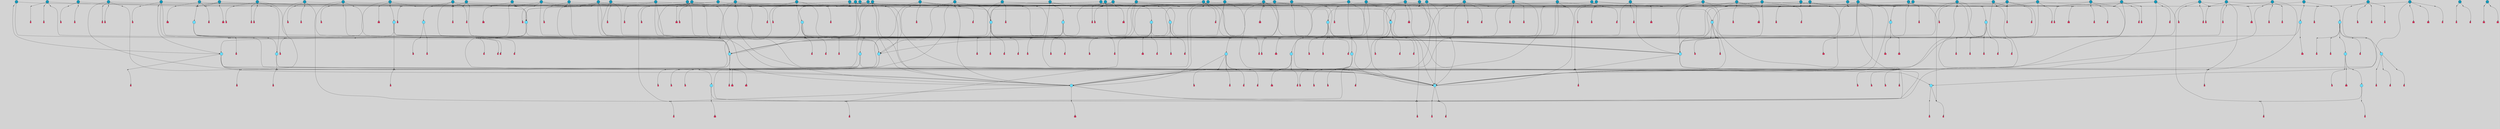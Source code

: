 // File exported with GEGELATI v1.3.1
// On the 2024-04-08 17:22:28
// With the File::TPGGraphDotExporter
digraph{
	graph[pad = "0.212, 0.055" bgcolor = lightgray]
	node[shape=circle style = filled label = ""]
		T3 [fillcolor="#66ddff"]
		T7 [fillcolor="#66ddff"]
		T9 [fillcolor="#66ddff"]
		T11 [fillcolor="#66ddff"]
		T27 [fillcolor="#66ddff"]
		T54 [fillcolor="#66ddff"]
		T95 [fillcolor="#66ddff"]
		T96 [fillcolor="#66ddff"]
		T111 [fillcolor="#66ddff"]
		T129 [fillcolor="#66ddff"]
		T212 [fillcolor="#66ddff"]
		T214 [fillcolor="#66ddff"]
		T239 [fillcolor="#66ddff"]
		T242 [fillcolor="#66ddff"]
		T277 [fillcolor="#66ddff"]
		T280 [fillcolor="#1199bb"]
		T282 [fillcolor="#66ddff"]
		T286 [fillcolor="#1199bb"]
		T305 [fillcolor="#66ddff"]
		T326 [fillcolor="#66ddff"]
		T327 [fillcolor="#66ddff"]
		T328 [fillcolor="#1199bb"]
		T329 [fillcolor="#66ddff"]
		T330 [fillcolor="#66ddff"]
		T331 [fillcolor="#66ddff"]
		T332 [fillcolor="#66ddff"]
		T333 [fillcolor="#1199bb"]
		T334 [fillcolor="#66ddff"]
		T335 [fillcolor="#66ddff"]
		T336 [fillcolor="#66ddff"]
		T337 [fillcolor="#66ddff"]
		T338 [fillcolor="#66ddff"]
		T414 [fillcolor="#1199bb"]
		T416 [fillcolor="#66ddff"]
		T419 [fillcolor="#1199bb"]
		T424 [fillcolor="#1199bb"]
		T430 [fillcolor="#1199bb"]
		T431 [fillcolor="#1199bb"]
		T432 [fillcolor="#1199bb"]
		T433 [fillcolor="#1199bb"]
		T434 [fillcolor="#1199bb"]
		T435 [fillcolor="#1199bb"]
		T65 [fillcolor="#1199bb"]
		T437 [fillcolor="#1199bb"]
		T438 [fillcolor="#1199bb"]
		T439 [fillcolor="#1199bb"]
		T441 [fillcolor="#1199bb"]
		T442 [fillcolor="#1199bb"]
		T445 [fillcolor="#1199bb"]
		T446 [fillcolor="#1199bb"]
		T447 [fillcolor="#1199bb"]
		T448 [fillcolor="#1199bb"]
		T449 [fillcolor="#1199bb"]
		T450 [fillcolor="#1199bb"]
		T451 [fillcolor="#1199bb"]
		T453 [fillcolor="#1199bb"]
		T458 [fillcolor="#1199bb"]
		T459 [fillcolor="#1199bb"]
		T460 [fillcolor="#1199bb"]
		T464 [fillcolor="#66ddff"]
		T465 [fillcolor="#1199bb"]
		T467 [fillcolor="#1199bb"]
		T469 [fillcolor="#1199bb"]
		T470 [fillcolor="#1199bb"]
		T478 [fillcolor="#1199bb"]
		T481 [fillcolor="#1199bb"]
		T482 [fillcolor="#66ddff"]
		T489 [fillcolor="#1199bb"]
		T497 [fillcolor="#1199bb"]
		T500 [fillcolor="#66ddff"]
		T501 [fillcolor="#1199bb"]
		T505 [fillcolor="#1199bb"]
		T506 [fillcolor="#1199bb"]
		T508 [fillcolor="#1199bb"]
		T509 [fillcolor="#1199bb"]
		T510 [fillcolor="#1199bb"]
		T511 [fillcolor="#1199bb"]
		T514 [fillcolor="#1199bb"]
		T518 [fillcolor="#1199bb"]
		T524 [fillcolor="#1199bb"]
		T526 [fillcolor="#1199bb"]
		T530 [fillcolor="#1199bb"]
		T531 [fillcolor="#1199bb"]
		T532 [fillcolor="#1199bb"]
		T535 [fillcolor="#1199bb"]
		T541 [fillcolor="#1199bb"]
		T542 [fillcolor="#1199bb"]
		T543 [fillcolor="#1199bb"]
		T546 [fillcolor="#1199bb"]
		T547 [fillcolor="#1199bb"]
		T548 [fillcolor="#1199bb"]
		T553 [fillcolor="#1199bb"]
		T554 [fillcolor="#1199bb"]
		T555 [fillcolor="#1199bb"]
		T556 [fillcolor="#1199bb"]
		T557 [fillcolor="#1199bb"]
		T561 [fillcolor="#1199bb"]
		T562 [fillcolor="#1199bb"]
		T563 [fillcolor="#1199bb"]
		T564 [fillcolor="#1199bb"]
		T565 [fillcolor="#1199bb"]
		T566 [fillcolor="#1199bb"]
		T567 [fillcolor="#1199bb"]
		T568 [fillcolor="#1199bb"]
		T569 [fillcolor="#1199bb"]
		T570 [fillcolor="#1199bb"]
		T571 [fillcolor="#1199bb"]
		T572 [fillcolor="#1199bb"]
		T573 [fillcolor="#1199bb"]
		T574 [fillcolor="#1199bb"]
		P5411 [fillcolor="#cccccc" shape=point] //6|
		I5411 [shape=box style=invis label="6|1&2|6#1|7&#92;n10|7&2|0#1|5&#92;n9|4&0|1#2|2&#92;n8|6&0|0#1|0&#92;n"]
		P5411 -> I5411[style=invis]
		A4102 [fillcolor="#ff3366" shape=box margin=0.03 width=0 height=0 label="3"]
		T3 -> P5411 -> A4102
		P5412 [fillcolor="#cccccc" shape=point] //3|
		I5412 [shape=box style=invis label="7|6&2|4#0|2&#92;n10|3&2|7#1|4&#92;n11|6&0|4#0|1&#92;n7|1&0|0#2|6&#92;n7|6&0|3#2|6&#92;n4|0&2|6#0|1&#92;n4|4&2|5#0|2&#92;n4|6&0|4#2|7&#92;n10|0&2|3#1|5&#92;n2|6&0|5#0|2&#92;n1|0&2|3#0|7&#92;n1|6&2|0#0|5&#92;n6|2&0|1#0|7&#92;n9|2&0|3#2|7&#92;n5|3&0|6#0|6&#92;n1|7&2|5#2|3&#92;n8|1&2|7#0|6&#92;n1|0&2|5#2|1&#92;n7|1&2|2#2|5&#92;n7|4&2|6#0|3&#92;n"]
		P5412 -> I5412[style=invis]
		A4103 [fillcolor="#ff3366" shape=box margin=0.03 width=0 height=0 label="4"]
		T3 -> P5412 -> A4103
		P5413 [fillcolor="#cccccc" shape=point] //-3|
		I5413 [shape=box style=invis label="1|6&2|7#0|7&#92;n10|2&0|7#1|3&#92;n9|6&2|7#2|2&#92;n5|3&0|7#0|7&#92;n1|6&2|3#0|0&#92;n2|3&2|3#2|2&#92;n5|1&2|6#0|6&#92;n"]
		P5413 -> I5413[style=invis]
		A4104 [fillcolor="#ff3366" shape=box margin=0.03 width=0 height=0 label="7"]
		T7 -> P5413 -> A4104
		P5414 [fillcolor="#cccccc" shape=point] //5|
		I5414 [shape=box style=invis label="0|5&2|3#0|1&#92;n0|6&2|1#2|4&#92;n6|2&2|6#0|7&#92;n7|4&0|3#0|1&#92;n5|4&0|7#1|6&#92;n9|1&0|5#2|2&#92;n6|3&2|3#1|7&#92;n11|7&2|4#1|6&#92;n2|5&0|1#0|0&#92;n4|7&0|0#0|2&#92;n6|2&0|6#0|0&#92;n2|1&2|6#2|4&#92;n10|0&2|0#1|0&#92;n6|6&2|4#0|6&#92;n"]
		P5414 -> I5414[style=invis]
		A4105 [fillcolor="#ff3366" shape=box margin=0.03 width=0 height=0 label="8"]
		T7 -> P5414 -> A4105
		P5415 [fillcolor="#cccccc" shape=point] //-6|
		I5415 [shape=box style=invis label="11|1&0|7#2|0&#92;n10|4&0|1#1|0&#92;n4|3&2|4#2|1&#92;n0|5&2|0#0|0&#92;n6|1&0|0#0|3&#92;n8|2&2|0#0|4&#92;n11|4&2|0#1|6&#92;n7|0&2|6#2|3&#92;n5|3&2|6#2|0&#92;n2|0&2|0#0|4&#92;n"]
		P5415 -> I5415[style=invis]
		A4106 [fillcolor="#ff3366" shape=box margin=0.03 width=0 height=0 label="9"]
		T9 -> P5415 -> A4106
		P5416 [fillcolor="#cccccc" shape=point] //2|
		I5416 [shape=box style=invis label="6|3&2|7#1|4&#92;n8|6&0|0#2|5&#92;n2|1&0|2#0|3&#92;n8|7&0|6#0|4&#92;n2|1&2|0#0|1&#92;n0|0&2|2#2|3&#92;n6|6&0|7#2|1&#92;n6|1&0|7#2|6&#92;n5|4&2|7#0|4&#92;n0|3&0|4#2|0&#92;n11|0&2|0#2|5&#92;n4|5&2|5#2|4&#92;n5|7&0|6#0|4&#92;n9|7&2|5#0|3&#92;n5|4&2|1#0|3&#92;n5|3&0|1#1|7&#92;n0|4&0|3#2|5&#92;n"]
		P5416 -> I5416[style=invis]
		A4107 [fillcolor="#ff3366" shape=box margin=0.03 width=0 height=0 label="10"]
		T9 -> P5416 -> A4107
		P5417 [fillcolor="#cccccc" shape=point] //6|
		I5417 [shape=box style=invis label="3|0&2|7#2|2&#92;n3|2&0|4#2|5&#92;n5|1&0|2#1|0&#92;n8|7&0|1#2|0&#92;n8|5&0|3#0|6&#92;n0|2&0|2#2|3&#92;n1|5&2|5#0|5&#92;n5|6&0|6#0|7&#92;n6|7&0|0#2|6&#92;n1|2&2|3#0|0&#92;n7|7&2|3#0|4&#92;n0|7&2|7#0|6&#92;n1|0&2|2#2|7&#92;n4|4&0|1#0|0&#92;n"]
		P5417 -> I5417[style=invis]
		A4108 [fillcolor="#ff3366" shape=box margin=0.03 width=0 height=0 label="11"]
		T11 -> P5417 -> A4108
		P5418 [fillcolor="#cccccc" shape=point] //-4|
		I5418 [shape=box style=invis label="4|1&0|4#2|6&#92;n1|2&2|2#2|0&#92;n1|2&2|0#0|6&#92;n8|4&2|3#2|5&#92;n5|5&2|1#1|0&#92;n"]
		P5418 -> I5418[style=invis]
		A4109 [fillcolor="#ff3366" shape=box margin=0.03 width=0 height=0 label="12"]
		T11 -> P5418 -> A4109
		P5419 [fillcolor="#cccccc" shape=point] //2|
		I5419 [shape=box style=invis label="9|1&2|3#0|1&#92;n5|2&2|0#2|4&#92;n3|6&2|5#2|7&#92;n7|0&2|5#0|4&#92;n1|2&0|3#0|5&#92;n7|3&2|7#0|0&#92;n"]
		P5419 -> I5419[style=invis]
		A4110 [fillcolor="#ff3366" shape=box margin=0.03 width=0 height=0 label="2"]
		T27 -> P5419 -> A4110
		P5420 [fillcolor="#cccccc" shape=point] //-6|
		I5420 [shape=box style=invis label="7|5&0|4#0|4&#92;n11|0&2|5#2|1&#92;n"]
		P5420 -> I5420[style=invis]
		A4111 [fillcolor="#ff3366" shape=box margin=0.03 width=0 height=0 label="3"]
		T27 -> P5420 -> A4111
		T27 -> P5412
		P5421 [fillcolor="#cccccc" shape=point] //0|
		I5421 [shape=box style=invis label="2|5&0|1#0|6&#92;n6|1&2|2#2|7&#92;n8|0&0|3#1|4&#92;n4|3&2|5#2|4&#92;n8|1&2|4#0|0&#92;n6|6&0|1#2|6&#92;n11|7&2|4#2|5&#92;n6|2&2|4#0|2&#92;n8|5&2|4#2|4&#92;n2|1&2|1#2|2&#92;n2|7&2|5#2|6&#92;n9|7&0|5#0|4&#92;n1|2&0|5#2|6&#92;n4|2&2|3#2|7&#92;n3|3&2|1#0|2&#92;n"]
		P5421 -> I5421[style=invis]
		A4112 [fillcolor="#ff3366" shape=box margin=0.03 width=0 height=0 label="5"]
		T27 -> P5421 -> A4112
		P5422 [fillcolor="#cccccc" shape=point] //0|
		I5422 [shape=box style=invis label="4|0&0|3#2|7&#92;n10|2&0|3#1|7&#92;n3|5&0|2#0|3&#92;n4|5&0|0#2|1&#92;n10|7&2|0#1|2&#92;n5|3&2|3#1|6&#92;n9|5&2|0#0|4&#92;n5|4&2|7#0|2&#92;n10|3&2|7#1|4&#92;n7|2&0|1#2|6&#92;n8|6&0|5#0|5&#92;n8|7&2|3#0|5&#92;n2|6&2|4#0|0&#92;n"]
		P5422 -> I5422[style=invis]
		A4113 [fillcolor="#ff3366" shape=box margin=0.03 width=0 height=0 label="5"]
		T27 -> P5422 -> A4113
		P5423 [fillcolor="#cccccc" shape=point] //8|
		I5423 [shape=box style=invis label="9|0&0|1#2|0&#92;n10|1&2|5#1|4&#92;n8|2&2|6#0|4&#92;n2|4&2|5#2|3&#92;n4|2&2|2#0|2&#92;n7|5&0|2#0|0&#92;n8|2&2|1#1|3&#92;n8|7&0|7#2|1&#92;n1|1&0|0#0|7&#92;n5|6&2|5#1|0&#92;n6|6&2|5#0|0&#92;n11|4&0|3#2|6&#92;n4|2&2|4#0|7&#92;n5|6&0|1#2|0&#92;n11|3&0|2#0|7&#92;n"]
		P5423 -> I5423[style=invis]
		A4114 [fillcolor="#ff3366" shape=box margin=0.03 width=0 height=0 label="6"]
		T54 -> P5423 -> A4114
		P5424 [fillcolor="#cccccc" shape=point] //5|
		I5424 [shape=box style=invis label="3|0&2|0#0|1&#92;n3|0&0|7#0|1&#92;n5|3&0|2#2|6&#92;n4|4&2|4#2|6&#92;n11|2&0|7#1|6&#92;n2|7&2|2#2|5&#92;n9|3&2|6#2|7&#92;n7|7&0|0#0|4&#92;n6|1&2|4#2|3&#92;n5|4&2|0#1|6&#92;n1|3&0|7#0|4&#92;n"]
		P5424 -> I5424[style=invis]
		A4115 [fillcolor="#ff3366" shape=box margin=0.03 width=0 height=0 label="7"]
		T54 -> P5424 -> A4115
		P5425 [fillcolor="#cccccc" shape=point] //-10|
		I5425 [shape=box style=invis label="3|6&0|0#0|4&#92;n4|1&2|4#0|1&#92;n5|1&0|1#0|4&#92;n5|5&2|6#0|5&#92;n6|5&0|6#0|3&#92;n11|1&2|0#0|1&#92;n0|7&2|0#0|3&#92;n1|2&0|6#0|1&#92;n8|0&0|4#2|0&#92;n0|4&0|7#2|7&#92;n7|0&2|7#1|3&#92;n3|1&0|5#2|5&#92;n5|1&0|4#0|3&#92;n2|2&0|2#0|0&#92;n8|3&0|1#0|7&#92;n3|0&0|3#0|5&#92;n7|2&0|5#2|0&#92;n6|3&2|7#1|5&#92;n4|7&2|7#2|1&#92;n"]
		P5425 -> I5425[style=invis]
		A4116 [fillcolor="#ff3366" shape=box margin=0.03 width=0 height=0 label="14"]
		T54 -> P5425 -> A4116
		T54 -> P5414
		P5426 [fillcolor="#cccccc" shape=point] //4|
		I5426 [shape=box style=invis label="4|3&0|6#0|3&#92;n5|7&2|3#2|2&#92;n5|6&0|7#1|2&#92;n1|4&2|6#0|3&#92;n8|4&2|1#2|5&#92;n9|5&2|4#1|4&#92;n2|4&0|5#0|7&#92;n10|0&0|6#1|3&#92;n3|0&0|6#0|2&#92;n2|7&2|7#2|6&#92;n5|2&0|5#1|5&#92;n10|4&2|5#1|7&#92;n4|0&0|4#2|4&#92;n11|1&0|4#2|6&#92;n10|6&2|0#1|4&#92;n9|7&0|3#1|4&#92;n4|5&2|7#0|6&#92;n11|5&2|6#2|3&#92;n0|3&0|5#0|1&#92;n"]
		P5426 -> I5426[style=invis]
		A4117 [fillcolor="#ff3366" shape=box margin=0.03 width=0 height=0 label="13"]
		T95 -> P5426 -> A4117
		P5427 [fillcolor="#cccccc" shape=point] //8|
		I5427 [shape=box style=invis label="9|7&0|5#2|5&#92;n3|3&2|3#0|2&#92;n9|5&2|2#1|0&#92;n2|3&0|6#0|3&#92;n4|4&2|5#2|7&#92;n11|3&2|0#1|5&#92;n6|6&2|1#2|2&#92;n4|6&0|1#2|2&#92;n2|5&2|7#2|2&#92;n7|7&2|2#2|3&#92;n6|5&0|3#2|6&#92;n6|7&0|6#0|2&#92;n"]
		P5427 -> I5427[style=invis]
		A4118 [fillcolor="#ff3366" shape=box margin=0.03 width=0 height=0 label="14"]
		T95 -> P5427 -> A4118
		P5428 [fillcolor="#cccccc" shape=point] //2|
		I5428 [shape=box style=invis label="4|1&0|4#2|6&#92;n5|5&2|1#1|0&#92;n1|0&2|0#0|6&#92;n8|4&2|3#2|5&#92;n"]
		P5428 -> I5428[style=invis]
		T95 -> P5428 -> T11
		P5429 [fillcolor="#cccccc" shape=point] //-9|
		I5429 [shape=box style=invis label="2|0&2|0#2|1&#92;n4|4&2|4#2|6&#92;n9|1&0|3#1|7&#92;n5|3&0|2#2|6&#92;n2|7&2|2#2|5&#92;n5|4&2|0#1|6&#92;n3|0&0|7#0|1&#92;n1|3&0|7#0|4&#92;n11|6&2|2#0|7&#92;n7|7&0|0#0|4&#92;n11|0&0|7#1|6&#92;n9|3&2|6#2|7&#92;n"]
		P5429 -> I5429[style=invis]
		A4119 [fillcolor="#ff3366" shape=box margin=0.03 width=0 height=0 label="7"]
		T95 -> P5429 -> A4119
		P5430 [fillcolor="#cccccc" shape=point] //-8|
		I5430 [shape=box style=invis label="7|5&0|4#2|4&#92;n"]
		P5430 -> I5430[style=invis]
		A4120 [fillcolor="#ff3366" shape=box margin=0.03 width=0 height=0 label="3"]
		T95 -> P5430 -> A4120
		P5431 [fillcolor="#cccccc" shape=point] //6|
		I5431 [shape=box style=invis label="0|5&2|3#0|1&#92;n0|6&2|1#2|4&#92;n9|1&0|5#2|2&#92;n7|4&0|3#0|1&#92;n5|4&0|7#1|6&#92;n2|5&0|1#0|0&#92;n6|3&2|3#1|7&#92;n11|7&2|4#1|6&#92;n6|2&2|6#0|1&#92;n4|7&0|0#0|2&#92;n6|2&0|6#0|0&#92;n9|1&2|6#2|4&#92;n10|0&2|0#1|0&#92;n6|6&2|4#0|6&#92;n"]
		P5431 -> I5431[style=invis]
		A4121 [fillcolor="#ff3366" shape=box margin=0.03 width=0 height=0 label="8"]
		T96 -> P5431 -> A4121
		P5432 [fillcolor="#cccccc" shape=point] //5|
		I5432 [shape=box style=invis label="10|4&0|1#1|0&#92;n4|3&2|4#2|1&#92;n2|0&2|0#0|4&#92;n6|1&0|0#0|3&#92;n8|2&2|0#0|4&#92;n0|0&0|0#0|0&#92;n11|4&2|0#1|6&#92;n7|0&2|6#2|3&#92;n5|3&2|6#2|0&#92;n0|0&2|0#0|0&#92;n"]
		P5432 -> I5432[style=invis]
		A4122 [fillcolor="#ff3366" shape=box margin=0.03 width=0 height=0 label="9"]
		T96 -> P5432 -> A4122
		T96 -> P5411
		P5433 [fillcolor="#cccccc" shape=point] //1|
		I5433 [shape=box style=invis label="5|4&0|7#1|6&#92;n0|6&2|1#2|4&#92;n7|4&0|3#0|1&#92;n0|5&2|3#0|1&#92;n9|1&0|5#2|2&#92;n6|3&2|3#1|7&#92;n11|7&2|4#1|6&#92;n2|5&0|1#0|0&#92;n7|5&2|3#1|1&#92;n4|7&0|0#0|2&#92;n6|2&0|6#0|0&#92;n2|1&2|6#2|4&#92;n10|0&2|7#1|0&#92;n6|6&2|4#0|6&#92;n"]
		P5433 -> I5433[style=invis]
		A4123 [fillcolor="#ff3366" shape=box margin=0.03 width=0 height=0 label="8"]
		T96 -> P5433 -> A4123
		P5434 [fillcolor="#cccccc" shape=point] //-3|
		I5434 [shape=box style=invis label="8|1&2|3#0|5&#92;n0|6&0|5#0|5&#92;n3|7&2|1#0|6&#92;n3|5&0|1#0|0&#92;n9|5&2|0#0|4&#92;n3|5&0|2#0|3&#92;n10|6&2|4#1|0&#92;n9|4&2|7#2|6&#92;n1|7&2|5#2|2&#92;n"]
		P5434 -> I5434[style=invis]
		A4124 [fillcolor="#ff3366" shape=box margin=0.03 width=0 height=0 label="5"]
		T96 -> P5434 -> A4124
		P5435 [fillcolor="#cccccc" shape=point] //-5|
		I5435 [shape=box style=invis label="0|0&2|3#0|2&#92;n10|5&0|6#1|3&#92;n7|3&0|6#2|3&#92;n3|4&0|6#0|6&#92;n10|5&0|2#1|1&#92;n5|0&0|1#0|3&#92;n6|6&2|5#1|5&#92;n7|4&0|2#1|7&#92;n5|7&0|1#2|5&#92;n1|5&0|0#0|3&#92;n7|5&2|1#2|6&#92;n9|0&0|2#0|0&#92;n4|0&2|4#0|0&#92;n4|6&0|0#2|3&#92;n3|1&0|6#2|5&#92;n7|7&2|1#2|3&#92;n9|4&2|2#0|6&#92;n"]
		P5435 -> I5435[style=invis]
		T111 -> P5435 -> T9
		P5436 [fillcolor="#cccccc" shape=point] //7|
		I5436 [shape=box style=invis label="7|4&2|1#2|0&#92;n4|1&2|4#2|3&#92;n5|0&2|0#2|2&#92;n6|1&2|4#2|6&#92;n"]
		P5436 -> I5436[style=invis]
		A4125 [fillcolor="#ff3366" shape=box margin=0.03 width=0 height=0 label="9"]
		T111 -> P5436 -> A4125
		P5437 [fillcolor="#cccccc" shape=point] //2|
		I5437 [shape=box style=invis label="3|0&2|0#0|1&#92;n11|2&0|7#1|6&#92;n8|7&2|4#0|5&#92;n5|3&0|2#2|6&#92;n4|4&2|4#2|6&#92;n3|0&0|7#0|1&#92;n2|7&2|2#2|5&#92;n9|3&2|6#2|7&#92;n7|7&0|0#0|4&#92;n6|1&2|4#1|3&#92;n5|4&2|0#1|6&#92;n1|3&0|7#0|4&#92;n"]
		P5437 -> I5437[style=invis]
		A4126 [fillcolor="#ff3366" shape=box margin=0.03 width=0 height=0 label="7"]
		T111 -> P5437 -> A4126
		T111 -> P5415
		T129 -> P5423
		T129 -> P5424
		P5438 [fillcolor="#cccccc" shape=point] //10|
		I5438 [shape=box style=invis label="4|5&2|7#2|1&#92;n1|7&2|3#0|6&#92;n3|5&2|2#0|3&#92;n10|3&0|7#1|4&#92;n7|1&0|4#2|6&#92;n10|2&0|3#1|7&#92;n9|5&2|0#0|4&#92;n4|0&0|3#2|7&#92;n11|4&2|6#1|2&#92;n5|4&2|7#0|2&#92;n2|6&2|4#0|0&#92;n6|5&0|7#2|1&#92;n5|3&2|3#1|6&#92;n10|7&2|0#1|2&#92;n"]
		P5438 -> I5438[style=invis]
		A4127 [fillcolor="#ff3366" shape=box margin=0.03 width=0 height=0 label="5"]
		T129 -> P5438 -> A4127
		P5439 [fillcolor="#cccccc" shape=point] //5|
		I5439 [shape=box style=invis label="9|4&2|3#1|3&#92;n0|4&2|4#0|5&#92;n6|1&2|6#2|5&#92;n4|0&0|5#2|0&#92;n"]
		P5439 -> I5439[style=invis]
		A4128 [fillcolor="#ff3366" shape=box margin=0.03 width=0 height=0 label="7"]
		T129 -> P5439 -> A4128
		P5440 [fillcolor="#cccccc" shape=point] //6|
		I5440 [shape=box style=invis label="9|4&2|7#0|6&#92;n8|4&0|1#1|0&#92;n1|3&0|0#2|1&#92;n2|4&0|6#2|2&#92;n5|1&2|5#0|7&#92;n3|0&0|3#2|6&#92;n2|2&2|6#0|2&#92;n8|4&0|4#2|2&#92;n5|1&2|4#0|3&#92;n9|4&0|6#0|6&#92;n5|0&2|2#1|5&#92;n11|7&0|0#1|1&#92;n0|4&0|3#0|3&#92;n7|7&2|4#2|5&#92;n1|5&0|1#2|1&#92;n"]
		P5440 -> I5440[style=invis]
		A4129 [fillcolor="#ff3366" shape=box margin=0.03 width=0 height=0 label="1"]
		T129 -> P5440 -> A4129
		P5441 [fillcolor="#cccccc" shape=point] //6|
		I5441 [shape=box style=invis label="9|4&2|7#0|6&#92;n8|4&0|1#1|0&#92;n1|3&0|0#2|1&#92;n2|4&0|6#2|2&#92;n5|1&2|5#0|7&#92;n3|0&0|3#2|6&#92;n2|2&2|6#0|2&#92;n8|4&0|4#2|2&#92;n5|1&2|4#0|3&#92;n9|4&0|6#0|6&#92;n5|0&2|2#1|5&#92;n11|7&0|0#1|1&#92;n0|4&0|3#0|3&#92;n7|7&2|4#2|5&#92;n1|5&0|1#2|1&#92;n"]
		P5441 -> I5441[style=invis]
		A4130 [fillcolor="#ff3366" shape=box margin=0.03 width=0 height=0 label="1"]
		T212 -> P5441 -> A4130
		P5442 [fillcolor="#cccccc" shape=point] //10|
		I5442 [shape=box style=invis label="4|5&2|7#2|1&#92;n1|7&2|3#0|6&#92;n3|5&2|2#0|3&#92;n10|3&0|7#1|4&#92;n7|1&0|4#2|6&#92;n10|2&0|3#1|7&#92;n9|5&2|0#0|4&#92;n4|0&0|3#2|7&#92;n11|4&2|6#1|2&#92;n5|4&2|7#0|2&#92;n2|6&2|4#0|0&#92;n6|5&0|7#2|1&#92;n5|3&2|3#1|6&#92;n10|7&2|0#1|2&#92;n"]
		P5442 -> I5442[style=invis]
		A4131 [fillcolor="#ff3366" shape=box margin=0.03 width=0 height=0 label="5"]
		T212 -> P5442 -> A4131
		P5443 [fillcolor="#cccccc" shape=point] //8|
		I5443 [shape=box style=invis label="9|0&0|1#2|0&#92;n10|1&2|5#1|4&#92;n8|2&2|6#0|4&#92;n2|4&2|5#2|3&#92;n4|2&2|2#0|2&#92;n7|5&0|2#0|0&#92;n8|2&2|1#1|3&#92;n8|7&0|7#2|1&#92;n1|1&0|0#0|7&#92;n5|6&2|5#1|0&#92;n6|6&2|5#0|0&#92;n11|4&0|3#2|6&#92;n4|2&2|4#0|7&#92;n5|6&0|1#2|0&#92;n11|3&0|2#0|7&#92;n"]
		P5443 -> I5443[style=invis]
		A4132 [fillcolor="#ff3366" shape=box margin=0.03 width=0 height=0 label="6"]
		T212 -> P5443 -> A4132
		P5444 [fillcolor="#cccccc" shape=point] //5|
		I5444 [shape=box style=invis label="3|0&2|0#0|1&#92;n3|0&0|7#0|1&#92;n5|3&0|2#2|6&#92;n4|4&2|4#2|6&#92;n11|2&0|7#1|6&#92;n2|7&2|2#2|5&#92;n9|3&2|6#2|7&#92;n7|7&0|0#0|4&#92;n6|1&2|4#2|3&#92;n5|4&2|0#1|6&#92;n1|3&0|7#0|4&#92;n"]
		P5444 -> I5444[style=invis]
		A4133 [fillcolor="#ff3366" shape=box margin=0.03 width=0 height=0 label="7"]
		T212 -> P5444 -> A4133
		P5445 [fillcolor="#cccccc" shape=point] //5|
		I5445 [shape=box style=invis label="9|4&2|3#1|3&#92;n0|4&2|4#0|5&#92;n6|1&2|6#2|5&#92;n4|0&0|5#2|0&#92;n"]
		P5445 -> I5445[style=invis]
		A4134 [fillcolor="#ff3366" shape=box margin=0.03 width=0 height=0 label="7"]
		T212 -> P5445 -> A4134
		P5446 [fillcolor="#cccccc" shape=point] //6|
		I5446 [shape=box style=invis label="9|4&2|7#0|6&#92;n8|4&0|1#1|0&#92;n1|3&0|0#2|1&#92;n2|4&0|6#2|2&#92;n5|1&2|5#0|7&#92;n3|0&0|3#2|6&#92;n2|2&2|6#0|2&#92;n8|4&0|4#2|2&#92;n5|1&2|4#0|3&#92;n9|4&0|6#0|6&#92;n5|0&2|2#1|5&#92;n11|7&0|0#1|1&#92;n0|4&0|3#0|3&#92;n7|7&2|4#2|5&#92;n1|5&0|1#2|1&#92;n"]
		P5446 -> I5446[style=invis]
		A4135 [fillcolor="#ff3366" shape=box margin=0.03 width=0 height=0 label="1"]
		T214 -> P5446 -> A4135
		P5447 [fillcolor="#cccccc" shape=point] //10|
		I5447 [shape=box style=invis label="4|5&2|7#2|1&#92;n1|7&2|3#0|6&#92;n3|5&2|2#0|3&#92;n10|3&0|7#1|4&#92;n7|1&0|4#2|6&#92;n10|2&0|3#1|7&#92;n9|5&2|0#0|4&#92;n4|0&0|3#2|7&#92;n11|4&2|6#1|2&#92;n5|4&2|7#0|2&#92;n2|6&2|4#0|0&#92;n6|5&0|7#2|1&#92;n5|3&2|3#1|6&#92;n10|7&2|0#1|2&#92;n"]
		P5447 -> I5447[style=invis]
		A4136 [fillcolor="#ff3366" shape=box margin=0.03 width=0 height=0 label="5"]
		T214 -> P5447 -> A4136
		P5448 [fillcolor="#cccccc" shape=point] //5|
		I5448 [shape=box style=invis label="3|0&2|0#0|1&#92;n3|0&0|7#0|1&#92;n5|3&0|2#2|6&#92;n4|4&2|4#2|6&#92;n11|2&0|7#1|6&#92;n2|7&2|2#2|5&#92;n9|3&2|6#2|7&#92;n7|7&0|0#0|4&#92;n6|1&2|4#2|3&#92;n5|4&2|0#1|6&#92;n1|3&0|7#0|4&#92;n"]
		P5448 -> I5448[style=invis]
		A4137 [fillcolor="#ff3366" shape=box margin=0.03 width=0 height=0 label="7"]
		T214 -> P5448 -> A4137
		P5449 [fillcolor="#cccccc" shape=point] //8|
		I5449 [shape=box style=invis label="9|0&0|1#2|0&#92;n10|1&2|5#1|4&#92;n8|2&2|6#0|4&#92;n2|4&2|5#2|3&#92;n4|2&2|2#0|2&#92;n7|5&0|2#0|0&#92;n8|2&2|1#1|3&#92;n8|7&0|7#2|1&#92;n1|1&0|0#0|7&#92;n5|6&2|5#1|0&#92;n6|6&2|5#0|0&#92;n11|4&0|3#2|6&#92;n4|2&2|4#0|7&#92;n5|6&0|1#2|0&#92;n11|3&0|2#0|7&#92;n"]
		P5449 -> I5449[style=invis]
		A4138 [fillcolor="#ff3366" shape=box margin=0.03 width=0 height=0 label="6"]
		T214 -> P5449 -> A4138
		P5450 [fillcolor="#cccccc" shape=point] //5|
		I5450 [shape=box style=invis label="9|4&2|3#1|3&#92;n0|4&2|4#0|5&#92;n6|1&2|6#2|5&#92;n4|0&0|5#2|0&#92;n"]
		P5450 -> I5450[style=invis]
		A4139 [fillcolor="#ff3366" shape=box margin=0.03 width=0 height=0 label="7"]
		T214 -> P5450 -> A4139
		P5451 [fillcolor="#cccccc" shape=point] //-4|
		I5451 [shape=box style=invis label="3|0&2|0#2|1&#92;n11|0&0|7#1|6&#92;n11|6&2|2#0|7&#92;n4|4&2|4#2|6&#92;n2|7&2|2#0|5&#92;n1|3&0|4#0|4&#92;n5|3&0|2#2|6&#92;n7|7&0|0#0|4&#92;n6|1&2|4#2|3&#92;n10|0&0|7#1|4&#92;n3|0&0|7#0|1&#92;n9|3&2|6#2|7&#92;n"]
		P5451 -> I5451[style=invis]
		A4140 [fillcolor="#ff3366" shape=box margin=0.03 width=0 height=0 label="7"]
		T239 -> P5451 -> A4140
		P5452 [fillcolor="#cccccc" shape=point] //-2|
		I5452 [shape=box style=invis label="9|5&0|3#2|4&#92;n9|0&2|0#0|1&#92;n0|2&2|2#2|0&#92;n6|7&0|6#1|2&#92;n3|6&0|3#0|5&#92;n10|7&0|6#1|1&#92;n8|5&2|4#2|2&#92;n11|7&2|7#0|5&#92;n2|7&2|5#0|3&#92;n7|0&2|4#1|6&#92;n6|5&0|0#0|6&#92;n1|5&0|4#0|0&#92;n4|6&2|2#0|6&#92;n3|3&2|1#0|5&#92;n4|7&0|0#2|4&#92;n5|5&2|5#0|2&#92;n2|6&0|0#2|0&#92;n9|1&2|6#2|2&#92;n"]
		P5452 -> I5452[style=invis]
		T239 -> P5452 -> T96
		P5453 [fillcolor="#cccccc" shape=point] //-7|
		I5453 [shape=box style=invis label="11|2&2|6#1|1&#92;n2|3&0|6#2|3&#92;n10|0&0|2#1|4&#92;n"]
		P5453 -> I5453[style=invis]
		T239 -> P5453 -> T111
		P5454 [fillcolor="#cccccc" shape=point] //7|
		I5454 [shape=box style=invis label="7|0&2|1#2|0&#92;n9|7&2|1#1|7&#92;n8|2&0|1#1|0&#92;n6|6&0|2#1|1&#92;n2|2&0|5#0|0&#92;n5|7&0|0#2|1&#92;n5|1&2|5#1|5&#92;n4|7&2|4#2|3&#92;n10|5&2|2#1|5&#92;n1|3&2|2#2|0&#92;n10|2&2|6#1|5&#92;n"]
		P5454 -> I5454[style=invis]
		A4141 [fillcolor="#ff3366" shape=box margin=0.03 width=0 height=0 label="1"]
		T239 -> P5454 -> A4141
		T239 -> P5434
		P5455 [fillcolor="#cccccc" shape=point] //5|
		I5455 [shape=box style=invis label="1|6&2|7#0|7&#92;n9|2&2|7#2|2&#92;n10|2&0|7#1|3&#92;n5|3&0|7#0|7&#92;n7|0&2|7#2|2&#92;n1|6&2|3#0|0&#92;n2|3&2|3#2|2&#92;n"]
		P5455 -> I5455[style=invis]
		A4142 [fillcolor="#ff3366" shape=box margin=0.03 width=0 height=0 label="7"]
		T242 -> P5455 -> A4142
		P5456 [fillcolor="#cccccc" shape=point] //-8|
		I5456 [shape=box style=invis label="7|5&0|2#2|1&#92;n1|0&2|6#0|0&#92;n7|1&2|6#1|1&#92;n8|7&0|3#1|6&#92;n3|7&2|3#2|4&#92;n"]
		P5456 -> I5456[style=invis]
		A4143 [fillcolor="#ff3366" shape=box margin=0.03 width=0 height=0 label="2"]
		T242 -> P5456 -> A4143
		P5457 [fillcolor="#cccccc" shape=point] //-3|
		I5457 [shape=box style=invis label="1|1&2|1#0|1&#92;n1|4&0|0#2|4&#92;n11|0&2|3#0|2&#92;n11|6&0|4#0|1&#92;n5|2&0|6#1|5&#92;n3|7&2|6#2|7&#92;n7|7&0|1#2|1&#92;n9|5&2|2#2|0&#92;n6|5&2|6#1|4&#92;n0|7&0|5#2|4&#92;n8|1&0|0#2|3&#92;n0|5&0|3#0|5&#92;n2|0&2|4#0|5&#92;n7|5&2|7#1|3&#92;n8|3&0|0#1|2&#92;n"]
		P5457 -> I5457[style=invis]
		A4144 [fillcolor="#ff3366" shape=box margin=0.03 width=0 height=0 label="1"]
		T242 -> P5457 -> A4144
		P5458 [fillcolor="#cccccc" shape=point] //-9|
		I5458 [shape=box style=invis label="4|7&0|0#0|2&#92;n6|2&0|1#0|0&#92;n6|2&2|6#0|7&#92;n9|0&2|7#1|1&#92;n7|4&0|3#0|1&#92;n10|6&2|1#1|1&#92;n9|1&0|5#2|2&#92;n5|4&0|7#2|6&#92;n2|5&0|1#0|0&#92;n0|5&2|5#0|1&#92;n11|7&2|4#1|6&#92;n2|1&2|6#2|4&#92;n10|0&0|0#1|0&#92;n6|6&2|4#0|6&#92;n"]
		P5458 -> I5458[style=invis]
		T277 -> P5458 -> T214
		P5459 [fillcolor="#cccccc" shape=point] //7|
		I5459 [shape=box style=invis label="7|4&2|7#0|4&#92;n4|6&0|1#2|5&#92;n2|1&2|3#0|0&#92;n4|3&2|0#0|1&#92;n0|0&2|7#2|7&#92;n7|7&0|5#2|3&#92;n5|0&2|1#2|2&#92;n10|0&0|4#1|2&#92;n4|4&0|7#0|0&#92;n6|7&0|2#0|1&#92;n1|4&2|5#0|4&#92;n"]
		P5459 -> I5459[style=invis]
		A4145 [fillcolor="#ff3366" shape=box margin=0.03 width=0 height=0 label="0"]
		T277 -> P5459 -> A4145
		P5460 [fillcolor="#cccccc" shape=point] //1|
		I5460 [shape=box style=invis label="5|1&0|6#2|7&#92;n2|4&0|4#2|2&#92;n0|6&0|5#0|4&#92;n10|6&2|5#1|6&#92;n9|3&0|1#1|7&#92;n10|3&2|2#1|0&#92;n5|0&0|0#2|1&#92;n11|3&2|3#1|5&#92;n10|3&0|1#1|0&#92;n2|4&0|1#0|1&#92;n0|2&0|3#2|4&#92;n9|2&2|1#2|5&#92;n11|7&2|6#2|6&#92;n"]
		P5460 -> I5460[style=invis]
		T277 -> P5460 -> T7
		P5461 [fillcolor="#cccccc" shape=point] //6|
		I5461 [shape=box style=invis label="7|0&2|5#1|2&#92;n10|6&2|1#1|3&#92;n7|5&0|2#0|7&#92;n10|7&0|1#1|5&#92;n4|6&2|5#0|5&#92;n4|4&0|7#2|7&#92;n"]
		P5461 -> I5461[style=invis]
		A4146 [fillcolor="#ff3366" shape=box margin=0.03 width=0 height=0 label="7"]
		T277 -> P5461 -> A4146
		P5462 [fillcolor="#cccccc" shape=point] //-2|
		I5462 [shape=box style=invis label="3|0&2|0#0|1&#92;n4|1&0|3#2|2&#92;n11|2&0|7#1|6&#92;n8|7&2|4#0|5&#92;n6|1&2|4#1|3&#92;n4|4&2|4#2|6&#92;n3|0&0|7#0|1&#92;n9|3&2|6#2|7&#92;n7|7&0|0#0|4&#92;n5|3&0|2#2|6&#92;n5|4&2|0#1|6&#92;n1|3&0|7#0|4&#92;n"]
		P5462 -> I5462[style=invis]
		A4147 [fillcolor="#ff3366" shape=box margin=0.03 width=0 height=0 label="7"]
		T277 -> P5462 -> A4147
		T280 -> P5426
		P5463 [fillcolor="#cccccc" shape=point] //1|
		I5463 [shape=box style=invis label="0|4&0|1#0|1&#92;n10|5&2|5#1|6&#92;n7|7&2|5#2|2&#92;n9|5&0|7#2|7&#92;n8|4&0|3#2|7&#92;n11|0&2|3#0|5&#92;n7|0&0|0#0|1&#92;n4|2&0|4#0|5&#92;n5|1&0|6#2|7&#92;n11|3&0|7#1|3&#92;n"]
		P5463 -> I5463[style=invis]
		T280 -> P5463 -> T7
		P5464 [fillcolor="#cccccc" shape=point] //-3|
		I5464 [shape=box style=invis label="4|5&0|0#0|0&#92;n4|7&0|0#0|2&#92;n0|6&2|1#2|4&#92;n9|1&0|5#2|2&#92;n10|0&2|0#1|0&#92;n6|6&2|4#0|6&#92;n2|5&0|1#0|0&#92;n6|3&2|3#1|7&#92;n11|7&2|4#1|6&#92;n6|2&2|6#0|1&#92;n6|2&0|0#0|0&#92;n9|1&2|6#2|4&#92;n10|4&0|3#1|1&#92;n5|4&2|7#1|6&#92;n"]
		P5464 -> I5464[style=invis]
		T280 -> P5464 -> T95
		P5465 [fillcolor="#cccccc" shape=point] //-4|
		I5465 [shape=box style=invis label="5|5&2|1#1|0&#92;n4|1&0|4#2|6&#92;n2|4&2|3#2|5&#92;n1|0&2|0#2|6&#92;n1|4&2|5#0|7&#92;n"]
		P5465 -> I5465[style=invis]
		T282 -> P5465 -> T11
		P5466 [fillcolor="#cccccc" shape=point] //5|
		I5466 [shape=box style=invis label="3|0&2|0#2|1&#92;n3|0&0|7#0|1&#92;n5|3&0|2#2|6&#92;n4|4&2|4#2|6&#92;n5|4&2|0#1|6&#92;n2|7&2|2#2|5&#92;n1|3&0|7#0|4&#92;n11|6&2|2#0|7&#92;n7|7&0|0#0|4&#92;n6|1&2|4#2|3&#92;n11|0&0|7#1|6&#92;n9|3&2|6#2|7&#92;n"]
		P5466 -> I5466[style=invis]
		A4148 [fillcolor="#ff3366" shape=box margin=0.03 width=0 height=0 label="7"]
		T282 -> P5466 -> A4148
		P5467 [fillcolor="#cccccc" shape=point] //10|
		I5467 [shape=box style=invis label="6|6&2|5#0|4&#92;n1|0&0|5#2|3&#92;n10|5&2|5#1|5&#92;n10|6&2|1#1|0&#92;n9|6&2|3#0|3&#92;n9|6&2|2#2|1&#92;n7|5&2|2#0|7&#92;n"]
		P5467 -> I5467[style=invis]
		A4149 [fillcolor="#ff3366" shape=box margin=0.03 width=0 height=0 label="7"]
		T282 -> P5467 -> A4149
		T282 -> P5430
		P5468 [fillcolor="#cccccc" shape=point] //2|
		I5468 [shape=box style=invis label="0|3&0|0#2|7&#92;n3|6&2|5#2|5&#92;n7|4&0|0#1|1&#92;n4|1&0|0#0|6&#92;n1|6&0|2#0|1&#92;n8|6&0|2#2|4&#92;n4|4&2|4#0|3&#92;n1|0&2|4#0|1&#92;n9|2&2|3#0|7&#92;n10|5&2|2#1|1&#92;n10|6&0|1#1|2&#92;n3|3&2|2#0|5&#92;n11|3&0|2#1|0&#92;n4|5&0|6#0|4&#92;n0|7&0|6#2|2&#92;n3|2&0|5#0|1&#92;n"]
		P5468 -> I5468[style=invis]
		A4150 [fillcolor="#ff3366" shape=box margin=0.03 width=0 height=0 label="1"]
		T282 -> P5468 -> A4150
		T286 -> P5462
		P5469 [fillcolor="#cccccc" shape=point] //-3|
		I5469 [shape=box style=invis label="8|4&0|1#1|0&#92;n7|4&0|6#0|0&#92;n3|6&0|6#2|2&#92;n9|4&0|0#2|7&#92;n0|7&2|7#2|7&#92;n0|2&2|7#0|5&#92;n6|3&0|3#0|7&#92;n11|6&0|0#2|2&#92;n2|0&2|3#2|2&#92;n10|1&0|6#1|3&#92;n2|5&0|0#0|1&#92;n4|3&0|1#2|5&#92;n1|6&2|0#0|0&#92;n"]
		P5469 -> I5469[style=invis]
		A4151 [fillcolor="#ff3366" shape=box margin=0.03 width=0 height=0 label="1"]
		T286 -> P5469 -> A4151
		P5470 [fillcolor="#cccccc" shape=point] //5|
		I5470 [shape=box style=invis label="3|0&2|0#0|1&#92;n3|0&0|7#0|3&#92;n5|3&0|2#2|6&#92;n4|4&2|4#2|6&#92;n11|2&0|7#1|6&#92;n9|3&2|6#2|7&#92;n2|7&2|2#2|5&#92;n7|7&0|0#0|4&#92;n6|1&2|4#2|3&#92;n1|3&0|7#0|4&#92;n"]
		P5470 -> I5470[style=invis]
		A4152 [fillcolor="#ff3366" shape=box margin=0.03 width=0 height=0 label="7"]
		T286 -> P5470 -> A4152
		P5471 [fillcolor="#cccccc" shape=point] //-5|
		I5471 [shape=box style=invis label="10|6&2|5#1|6&#92;n9|3&0|1#1|7&#92;n2|4&0|1#0|1&#92;n11|3&0|7#1|6&#92;n5|1&0|6#2|7&#92;n8|0&0|0#0|1&#92;n0|6&0|7#0|4&#92;n6|7&2|6#2|6&#92;n11|0&2|3#0|5&#92;n"]
		P5471 -> I5471[style=invis]
		T286 -> P5471 -> T7
		P5472 [fillcolor="#cccccc" shape=point] //-5|
		I5472 [shape=box style=invis label="8|4&0|1#1|4&#92;n11|6&0|0#2|2&#92;n8|5&2|4#1|1&#92;n9|4&0|0#2|7&#92;n3|7&0|7#2|7&#92;n2|5&0|0#0|1&#92;n6|3&0|3#0|7&#92;n3|6&0|6#2|2&#92;n2|0&2|3#2|2&#92;n2|2&2|1#2|3&#92;n6|0&2|3#0|3&#92;n10|1&0|6#1|3&#92;n"]
		P5472 -> I5472[style=invis]
		A4153 [fillcolor="#ff3366" shape=box margin=0.03 width=0 height=0 label="1"]
		T286 -> P5472 -> A4153
		P5473 [fillcolor="#cccccc" shape=point] //7|
		I5473 [shape=box style=invis label="7|0&2|1#2|0&#92;n9|7&2|1#1|7&#92;n8|2&0|1#1|0&#92;n6|6&0|2#1|1&#92;n2|2&0|5#0|0&#92;n5|7&0|0#2|1&#92;n5|1&2|5#1|5&#92;n4|7&2|4#2|3&#92;n10|5&2|2#1|5&#92;n1|3&2|2#2|0&#92;n10|2&2|6#1|5&#92;n"]
		P5473 -> I5473[style=invis]
		A4154 [fillcolor="#ff3366" shape=box margin=0.03 width=0 height=0 label="1"]
		T305 -> P5473 -> A4154
		P5474 [fillcolor="#cccccc" shape=point] //4|
		I5474 [shape=box style=invis label="7|1&2|6#1|3&#92;n10|1&0|3#1|6&#92;n8|5&2|3#2|1&#92;n11|5&0|0#2|6&#92;n4|1&0|6#0|0&#92;n11|1&0|2#0|3&#92;n2|0&2|1#0|7&#92;n"]
		P5474 -> I5474[style=invis]
		A4155 [fillcolor="#ff3366" shape=box margin=0.03 width=0 height=0 label="2"]
		T305 -> P5474 -> A4155
		P5475 [fillcolor="#cccccc" shape=point] //2|
		I5475 [shape=box style=invis label="10|4&0|5#1|0&#92;n8|1&0|7#1|4&#92;n3|0&2|3#0|1&#92;n0|3&0|3#0|2&#92;n"]
		P5475 -> I5475[style=invis]
		T305 -> P5475 -> T242
		P5476 [fillcolor="#cccccc" shape=point] //6|
		I5476 [shape=box style=invis label="10|4&2|6#1|2&#92;n8|4&0|1#1|0&#92;n0|4&2|6#0|0&#92;n8|4&2|5#2|1&#92;n7|5&2|5#1|0&#92;n3|6&0|6#2|2&#92;n1|7&0|7#0|5&#92;n2|0&0|7#2|4&#92;n2|6&2|2#0|0&#92;n0|7&2|7#0|7&#92;n11|6&0|4#2|2&#92;n5|5&0|0#0|1&#92;n10|1&0|0#1|0&#92;n7|3&0|1#2|5&#92;n9|2&2|7#1|5&#92;n9|4&2|6#2|7&#92;n1|6&2|4#2|2&#92;n3|3&2|2#0|7&#92;n1|6&2|0#0|0&#92;n6|4&2|6#1|0&#92;n"]
		P5476 -> I5476[style=invis]
		A4156 [fillcolor="#ff3366" shape=box margin=0.03 width=0 height=0 label="1"]
		T305 -> P5476 -> A4156
		P5477 [fillcolor="#cccccc" shape=point] //9|
		I5477 [shape=box style=invis label="0|6&2|1#2|3&#92;n7|4&0|3#0|1&#92;n0|5&2|3#0|1&#92;n9|1&0|5#2|2&#92;n6|6&2|3#1|7&#92;n11|7&2|4#1|6&#92;n2|5&0|1#0|0&#92;n7|5&2|3#1|1&#92;n5|4&0|7#1|6&#92;n4|7&0|0#0|2&#92;n2|1&2|6#2|4&#92;n10|0&2|7#1|0&#92;n6|6&2|4#0|6&#92;n"]
		P5477 -> I5477[style=invis]
		A4157 [fillcolor="#ff3366" shape=box margin=0.03 width=0 height=0 label="8"]
		T305 -> P5477 -> A4157
		P5478 [fillcolor="#cccccc" shape=point] //4|
		I5478 [shape=box style=invis label="9|5&0|3#2|4&#92;n2|5&2|2#2|0&#92;n7|6&0|1#2|3&#92;n10|6&2|2#1|5&#92;n11|5&2|3#2|0&#92;n9|4&2|7#2|3&#92;n5|0&0|6#0|3&#92;n5|1&0|3#1|1&#92;n"]
		P5478 -> I5478[style=invis]
		A4158 [fillcolor="#ff3366" shape=box margin=0.03 width=0 height=0 label="1"]
		T326 -> P5478 -> A4158
		P5479 [fillcolor="#cccccc" shape=point] //-9|
		I5479 [shape=box style=invis label="4|7&2|6#0|5&#92;n11|3&0|2#2|6&#92;n10|2&2|4#1|6&#92;n3|0&2|6#2|7&#92;n4|3&0|5#0|7&#92;n2|3&0|7#0|7&#92;n10|6&0|7#1|5&#92;n10|1&2|2#1|1&#92;n1|7&0|3#2|6&#92;n"]
		P5479 -> I5479[style=invis]
		A4159 [fillcolor="#ff3366" shape=box margin=0.03 width=0 height=0 label="4"]
		T326 -> P5479 -> A4159
		P5480 [fillcolor="#cccccc" shape=point] //7|
		I5480 [shape=box style=invis label="7|2&0|1#1|3&#92;n7|7&0|0#0|4&#92;n4|4&2|4#2|6&#92;n2|3&2|2#2|5&#92;n8|0&0|2#2|1&#92;n9|3&2|6#2|7&#92;n6|4&2|4#2|3&#92;n5|3&0|7#0|4&#92;n6|4&2|0#1|6&#92;n3|3&2|0#0|1&#92;n"]
		P5480 -> I5480[style=invis]
		A4160 [fillcolor="#ff3366" shape=box margin=0.03 width=0 height=0 label="7"]
		T326 -> P5480 -> A4160
		P5481 [fillcolor="#cccccc" shape=point] //3|
		I5481 [shape=box style=invis label="10|5&2|7#1|2&#92;n2|6&2|7#2|1&#92;n3|7&2|6#2|6&#92;n10|3&0|3#1|3&#92;n3|4&2|5#2|7&#92;n1|0&0|4#0|3&#92;n6|1&2|1#1|5&#92;n"]
		P5481 -> I5481[style=invis]
		T326 -> P5481 -> T54
		P5482 [fillcolor="#cccccc" shape=point] //6|
		I5482 [shape=box style=invis label="1|0&2|5#2|1&#92;n1|7&2|5#2|3&#92;n7|4&2|6#0|3&#92;n3|1&0|3#0|5&#92;n7|1&0|0#2|6&#92;n4|0&2|6#0|1&#92;n4|6&0|4#2|7&#92;n3|0&2|1#0|4&#92;n11|6&0|4#0|1&#92;n1|0&2|3#0|7&#92;n1|6&2|0#0|5&#92;n6|2&0|1#0|7&#92;n5|3&0|6#0|6&#92;n10|6&0|3#1|6&#92;n10|0&2|0#1|0&#92;n8|1&2|7#0|6&#92;n10|3&2|3#1|4&#92;n7|6&2|4#0|7&#92;n"]
		P5482 -> I5482[style=invis]
		T326 -> P5482 -> T7
		P5483 [fillcolor="#cccccc" shape=point] //-4|
		I5483 [shape=box style=invis label="4|1&0|4#2|6&#92;n1|2&2|2#2|0&#92;n1|2&2|0#0|6&#92;n8|4&2|3#2|5&#92;n5|5&2|1#1|0&#92;n"]
		P5483 -> I5483[style=invis]
		A4161 [fillcolor="#ff3366" shape=box margin=0.03 width=0 height=0 label="12"]
		T330 -> P5483 -> A4161
		P5484 [fillcolor="#cccccc" shape=point] //6|
		I5484 [shape=box style=invis label="3|0&2|7#2|2&#92;n3|2&0|4#2|5&#92;n5|1&0|2#1|0&#92;n8|7&0|1#2|0&#92;n8|5&0|3#0|6&#92;n0|2&0|2#2|3&#92;n1|5&2|5#0|5&#92;n5|6&0|6#0|7&#92;n6|7&0|0#2|6&#92;n1|2&2|3#0|0&#92;n7|7&2|3#0|4&#92;n0|7&2|7#0|6&#92;n1|0&2|2#2|7&#92;n4|4&0|1#0|0&#92;n"]
		P5484 -> I5484[style=invis]
		A4162 [fillcolor="#ff3366" shape=box margin=0.03 width=0 height=0 label="11"]
		T330 -> P5484 -> A4162
		P5485 [fillcolor="#cccccc" shape=point] //-3|
		I5485 [shape=box style=invis label="8|1&2|3#0|5&#92;n0|6&0|5#0|5&#92;n3|7&2|1#0|6&#92;n3|5&0|1#0|0&#92;n9|5&2|0#0|4&#92;n3|5&0|2#0|3&#92;n10|6&2|4#1|0&#92;n9|4&2|7#2|6&#92;n1|7&2|5#2|2&#92;n"]
		P5485 -> I5485[style=invis]
		A4163 [fillcolor="#ff3366" shape=box margin=0.03 width=0 height=0 label="5"]
		T332 -> P5485 -> A4163
		P5486 [fillcolor="#cccccc" shape=point] //-2|
		I5486 [shape=box style=invis label="11|7&2|0#1|7&#92;n4|3&0|1#2|5&#92;n0|4&2|4#2|7&#92;n1|6&0|0#0|4&#92;n4|0&0|0#0|5&#92;n0|6&2|3#2|0&#92;n9|6&2|5#1|3&#92;n0|7&2|1#2|5&#92;n4|4&0|5#0|1&#92;n10|4&0|0#1|0&#92;n"]
		P5486 -> I5486[style=invis]
		A4164 [fillcolor="#ff3366" shape=box margin=0.03 width=0 height=0 label="12"]
		T328 -> P5486 -> A4164
		P5487 [fillcolor="#cccccc" shape=point] //-3|
		I5487 [shape=box style=invis label="1|6&2|7#0|7&#92;n10|2&0|7#1|3&#92;n9|6&2|7#2|2&#92;n5|3&0|7#0|7&#92;n1|6&2|3#0|0&#92;n2|3&2|3#2|2&#92;n5|1&2|6#0|6&#92;n"]
		P5487 -> I5487[style=invis]
		A4165 [fillcolor="#ff3366" shape=box margin=0.03 width=0 height=0 label="7"]
		T331 -> P5487 -> A4165
		P5488 [fillcolor="#cccccc" shape=point] //-3|
		I5488 [shape=box style=invis label="7|2&2|4#0|2&#92;n4|1&2|6#0|1&#92;n11|6&0|4#0|1&#92;n7|1&0|0#2|6&#92;n6|2&0|1#0|7&#92;n10|3&2|7#1|4&#92;n3|5&2|3#0|1&#92;n4|4&2|5#0|2&#92;n4|6&0|4#2|7&#92;n2|5&0|5#0|2&#92;n10|0&2|3#1|4&#92;n0|1&2|7#0|6&#92;n7|6&0|3#2|6&#92;n1|3&0|6#2|0&#92;n5|3&0|6#0|6&#92;n1|4&2|5#2|3&#92;n1|6&2|0#0|5&#92;n9|2&0|3#2|7&#92;n7|1&2|2#2|5&#92;n"]
		P5488 -> I5488[style=invis]
		T328 -> P5488 -> T329
		P5489 [fillcolor="#cccccc" shape=point] //-3|
		I5489 [shape=box style=invis label="3|7&0|0#0|2&#92;n11|5&0|1#1|1&#92;n4|1&0|6#2|6&#92;n4|0&0|1#0|5&#92;n"]
		P5489 -> I5489[style=invis]
		T329 -> P5489 -> T327
		P5490 [fillcolor="#cccccc" shape=point] //1|
		I5490 [shape=box style=invis label="5|1&0|6#2|7&#92;n2|4&0|4#2|2&#92;n0|6&0|5#0|4&#92;n10|6&2|5#1|6&#92;n9|3&0|1#1|7&#92;n10|3&2|2#1|0&#92;n5|0&0|0#2|1&#92;n11|3&2|3#1|5&#92;n10|3&0|1#1|0&#92;n2|4&0|1#0|1&#92;n0|2&0|3#2|4&#92;n9|2&2|1#2|5&#92;n11|7&2|6#2|6&#92;n"]
		P5490 -> I5490[style=invis]
		T327 -> P5490 -> T331
		P5491 [fillcolor="#cccccc" shape=point] //5|
		I5491 [shape=box style=invis label="10|4&2|6#1|2&#92;n8|4&0|1#1|0&#92;n0|4&2|6#0|0&#92;n8|4&2|5#2|1&#92;n7|5&2|5#1|0&#92;n3|6&0|6#2|2&#92;n1|7&0|7#0|5&#92;n2|0&0|7#2|4&#92;n9|4&2|6#2|7&#92;n2|6&2|2#0|0&#92;n11|7&2|7#0|7&#92;n5|5&0|0#0|1&#92;n10|1&0|0#1|0&#92;n7|3&0|1#2|5&#92;n9|2&2|7#1|5&#92;n9|0&2|5#1|2&#92;n1|6&2|4#2|2&#92;n3|3&2|2#0|7&#92;n1|6&2|0#0|0&#92;n6|4&2|6#1|0&#92;n"]
		P5491 -> I5491[style=invis]
		A4166 [fillcolor="#ff3366" shape=box margin=0.03 width=0 height=0 label="1"]
		T329 -> P5491 -> A4166
		P5492 [fillcolor="#cccccc" shape=point] //5|
		I5492 [shape=box style=invis label="0|5&2|3#0|1&#92;n0|6&2|1#2|4&#92;n6|2&2|6#0|7&#92;n7|4&0|3#0|1&#92;n5|4&0|7#1|6&#92;n9|1&0|5#2|2&#92;n6|3&2|3#1|7&#92;n11|7&2|4#1|6&#92;n2|5&0|1#0|0&#92;n4|7&0|0#0|2&#92;n6|2&0|6#0|0&#92;n2|1&2|6#2|4&#92;n10|0&2|0#1|0&#92;n6|6&2|4#0|6&#92;n"]
		P5492 -> I5492[style=invis]
		A4167 [fillcolor="#ff3366" shape=box margin=0.03 width=0 height=0 label="8"]
		T331 -> P5492 -> A4167
		P5493 [fillcolor="#cccccc" shape=point] //-2|
		I5493 [shape=box style=invis label="4|1&0|4#0|3&#92;n4|2&0|5#2|0&#92;n5|5&2|6#0|5&#92;n1|4&0|1#0|2&#92;n6|3&2|7#1|5&#92;n0|4&2|0#0|3&#92;n8|5&2|5#1|2&#92;n10|7&2|7#1|1&#92;n3|4&0|0#2|1&#92;n3|6&2|5#2|5&#92;n8|3&0|1#0|7&#92;n10|0&2|7#1|3&#92;n4|1&2|4#0|1&#92;n9|3&2|0#0|4&#92;n3|6&2|0#0|4&#92;n1|2&0|6#2|1&#92;n4|0&2|1#2|2&#92;n"]
		P5493 -> I5493[style=invis]
		A4168 [fillcolor="#ff3366" shape=box margin=0.03 width=0 height=0 label="14"]
		T327 -> P5493 -> A4168
		P5494 [fillcolor="#cccccc" shape=point] //5|
		I5494 [shape=box style=invis label="8|1&2|6#0|6&#92;n3|0&0|7#0|1&#92;n11|3&0|2#2|6&#92;n4|4&2|4#2|6&#92;n11|2&0|7#1|6&#92;n2|7&2|2#2|5&#92;n7|7&0|0#0|4&#92;n6|1&2|4#2|3&#92;n5|4&2|0#1|6&#92;n3|0&2|0#0|1&#92;n1|3&0|7#0|4&#92;n"]
		P5494 -> I5494[style=invis]
		A4169 [fillcolor="#ff3366" shape=box margin=0.03 width=0 height=0 label="7"]
		T329 -> P5494 -> A4169
		P5495 [fillcolor="#cccccc" shape=point] //5|
		I5495 [shape=box style=invis label="3|0&2|0#0|1&#92;n3|0&0|7#0|1&#92;n5|3&0|2#2|6&#92;n4|4&2|4#2|6&#92;n11|2&0|7#1|6&#92;n2|7&2|2#2|5&#92;n9|3&2|6#2|7&#92;n7|7&0|0#0|4&#92;n6|1&2|4#2|3&#92;n5|4&2|0#1|6&#92;n1|3&0|7#0|4&#92;n"]
		P5495 -> I5495[style=invis]
		A4170 [fillcolor="#ff3366" shape=box margin=0.03 width=0 height=0 label="7"]
		T327 -> P5495 -> A4170
		P5496 [fillcolor="#cccccc" shape=point] //2|
		I5496 [shape=box style=invis label="4|1&0|4#2|6&#92;n5|5&2|1#1|0&#92;n1|0&2|0#0|6&#92;n8|4&2|3#2|5&#92;n"]
		P5496 -> I5496[style=invis]
		T328 -> P5496 -> T330
		P5497 [fillcolor="#cccccc" shape=point] //0|
		I5497 [shape=box style=invis label="2|5&0|1#0|6&#92;n6|1&2|2#2|7&#92;n8|0&0|3#1|4&#92;n4|3&2|5#2|4&#92;n8|1&2|4#0|0&#92;n6|6&0|1#2|6&#92;n11|7&2|4#2|5&#92;n6|2&2|4#0|2&#92;n8|5&2|4#2|4&#92;n2|1&2|1#2|2&#92;n2|7&2|5#2|6&#92;n9|7&0|5#0|4&#92;n1|2&0|5#2|6&#92;n4|2&2|3#2|7&#92;n3|3&2|1#0|2&#92;n"]
		P5497 -> I5497[style=invis]
		A4171 [fillcolor="#ff3366" shape=box margin=0.03 width=0 height=0 label="5"]
		T332 -> P5497 -> A4171
		P5498 [fillcolor="#cccccc" shape=point] //7|
		I5498 [shape=box style=invis label="7|0&2|1#2|0&#92;n9|7&2|1#1|7&#92;n8|2&0|1#1|0&#92;n6|6&0|2#1|1&#92;n2|2&0|5#0|0&#92;n5|7&0|0#2|1&#92;n5|1&2|5#1|5&#92;n4|7&2|4#2|3&#92;n10|5&2|2#1|5&#92;n1|3&2|2#2|0&#92;n10|2&2|6#1|5&#92;n"]
		P5498 -> I5498[style=invis]
		A4172 [fillcolor="#ff3366" shape=box margin=0.03 width=0 height=0 label="1"]
		T329 -> P5498 -> A4172
		P5499 [fillcolor="#cccccc" shape=point] //7|
		I5499 [shape=box style=invis label="6|1&2|6#2|7&#92;n7|0&2|4#2|3&#92;n3|3&0|7#0|6&#92;n5|4&0|2#2|4&#92;n8|5&2|6#2|7&#92;n0|0&2|3#0|3&#92;n5|4&2|4#2|6&#92;n"]
		P5499 -> I5499[style=invis]
		T329 -> P5499 -> T332
		P5500 [fillcolor="#cccccc" shape=point] //7|
		I5500 [shape=box style=invis label="0|2&2|4#2|6&#92;n5|3&0|6#0|1&#92;n4|7&2|6#0|5&#92;n7|6&0|7#0|5&#92;n10|7&2|2#1|1&#92;n"]
		P5500 -> I5500[style=invis]
		A4173 [fillcolor="#ff3366" shape=box margin=0.03 width=0 height=0 label="4"]
		T332 -> P5500 -> A4173
		P5501 [fillcolor="#cccccc" shape=point] //-4|
		I5501 [shape=box style=invis label="4|1&0|4#2|6&#92;n1|2&2|2#2|0&#92;n1|2&2|0#0|6&#92;n8|4&2|3#2|5&#92;n5|5&2|1#1|0&#92;n"]
		P5501 -> I5501[style=invis]
		A4174 [fillcolor="#ff3366" shape=box margin=0.03 width=0 height=0 label="12"]
		T338 -> P5501 -> A4174
		P5502 [fillcolor="#cccccc" shape=point] //6|
		I5502 [shape=box style=invis label="3|0&2|7#2|2&#92;n3|2&0|4#2|5&#92;n5|1&0|2#1|0&#92;n8|7&0|1#2|0&#92;n8|5&0|3#0|6&#92;n0|2&0|2#2|3&#92;n1|5&2|5#0|5&#92;n5|6&0|6#0|7&#92;n6|7&0|0#2|6&#92;n1|2&2|3#0|0&#92;n7|7&2|3#0|4&#92;n0|7&2|7#0|6&#92;n1|0&2|2#2|7&#92;n4|4&0|1#0|0&#92;n"]
		P5502 -> I5502[style=invis]
		A4175 [fillcolor="#ff3366" shape=box margin=0.03 width=0 height=0 label="11"]
		T338 -> P5502 -> A4175
		P5503 [fillcolor="#cccccc" shape=point] //2|
		I5503 [shape=box style=invis label="4|1&0|4#2|6&#92;n5|5&2|1#1|0&#92;n1|0&2|0#0|6&#92;n8|4&2|3#2|5&#92;n"]
		P5503 -> I5503[style=invis]
		T333 -> P5503 -> T338
		P5504 [fillcolor="#cccccc" shape=point] //-3|
		I5504 [shape=box style=invis label="8|1&2|3#0|5&#92;n0|6&0|5#0|5&#92;n3|7&2|1#0|6&#92;n3|5&0|1#0|0&#92;n9|5&2|0#0|4&#92;n3|5&0|2#0|3&#92;n10|6&2|4#1|0&#92;n9|4&2|7#2|6&#92;n1|7&2|5#2|2&#92;n"]
		P5504 -> I5504[style=invis]
		A4176 [fillcolor="#ff3366" shape=box margin=0.03 width=0 height=0 label="5"]
		T337 -> P5504 -> A4176
		P5505 [fillcolor="#cccccc" shape=point] //-2|
		I5505 [shape=box style=invis label="11|7&2|0#1|7&#92;n4|3&0|1#2|5&#92;n0|4&2|4#2|7&#92;n1|6&0|0#0|4&#92;n4|0&0|0#0|5&#92;n0|6&2|3#2|0&#92;n9|6&2|5#1|3&#92;n0|7&2|1#2|5&#92;n4|4&0|5#0|1&#92;n10|4&0|0#1|0&#92;n"]
		P5505 -> I5505[style=invis]
		A4177 [fillcolor="#ff3366" shape=box margin=0.03 width=0 height=0 label="12"]
		T333 -> P5505 -> A4177
		P5506 [fillcolor="#cccccc" shape=point] //7|
		I5506 [shape=box style=invis label="7|0&2|1#2|0&#92;n9|7&2|1#1|7&#92;n8|2&0|1#1|0&#92;n6|6&0|2#1|1&#92;n2|2&0|5#0|0&#92;n5|7&0|0#2|1&#92;n5|1&2|5#1|5&#92;n4|7&2|4#2|3&#92;n10|5&2|2#1|5&#92;n1|3&2|2#2|0&#92;n10|2&2|6#1|5&#92;n"]
		P5506 -> I5506[style=invis]
		A4178 [fillcolor="#ff3366" shape=box margin=0.03 width=0 height=0 label="1"]
		T335 -> P5506 -> A4178
		P5507 [fillcolor="#cccccc" shape=point] //-3|
		I5507 [shape=box style=invis label="7|2&2|4#0|2&#92;n4|1&2|6#0|1&#92;n11|6&0|4#0|1&#92;n7|1&0|0#2|6&#92;n6|2&0|1#0|7&#92;n10|3&2|7#1|4&#92;n3|5&2|3#0|1&#92;n4|4&2|5#0|2&#92;n4|6&0|4#2|7&#92;n2|5&0|5#0|2&#92;n10|0&2|3#1|4&#92;n0|1&2|7#0|6&#92;n7|6&0|3#2|6&#92;n1|3&0|6#2|0&#92;n5|3&0|6#0|6&#92;n1|4&2|5#2|3&#92;n1|6&2|0#0|5&#92;n9|2&0|3#2|7&#92;n7|1&2|2#2|5&#92;n"]
		P5507 -> I5507[style=invis]
		T333 -> P5507 -> T335
		P5508 [fillcolor="#cccccc" shape=point] //7|
		I5508 [shape=box style=invis label="6|1&2|6#2|7&#92;n7|0&2|4#2|3&#92;n3|3&0|7#0|6&#92;n5|4&0|2#2|4&#92;n8|5&2|6#2|7&#92;n0|0&2|3#0|3&#92;n5|4&2|4#2|6&#92;n"]
		P5508 -> I5508[style=invis]
		T335 -> P5508 -> T337
		P5509 [fillcolor="#cccccc" shape=point] //0|
		I5509 [shape=box style=invis label="2|5&0|1#0|6&#92;n6|1&2|2#2|7&#92;n8|0&0|3#1|4&#92;n4|3&2|5#2|4&#92;n8|1&2|4#0|0&#92;n6|6&0|1#2|6&#92;n11|7&2|4#2|5&#92;n6|2&2|4#0|2&#92;n8|5&2|4#2|4&#92;n2|1&2|1#2|2&#92;n2|7&2|5#2|6&#92;n9|7&0|5#0|4&#92;n1|2&0|5#2|6&#92;n4|2&2|3#2|7&#92;n3|3&2|1#0|2&#92;n"]
		P5509 -> I5509[style=invis]
		A4179 [fillcolor="#ff3366" shape=box margin=0.03 width=0 height=0 label="5"]
		T337 -> P5509 -> A4179
		P5510 [fillcolor="#cccccc" shape=point] //-3|
		I5510 [shape=box style=invis label="3|7&0|0#0|2&#92;n11|5&0|1#1|1&#92;n4|1&0|6#2|6&#92;n4|0&0|1#0|5&#92;n"]
		P5510 -> I5510[style=invis]
		T335 -> P5510 -> T334
		P5511 [fillcolor="#cccccc" shape=point] //-3|
		I5511 [shape=box style=invis label="1|6&2|7#0|7&#92;n10|2&0|7#1|3&#92;n9|6&2|7#2|2&#92;n5|3&0|7#0|7&#92;n1|6&2|3#0|0&#92;n2|3&2|3#2|2&#92;n5|1&2|6#0|6&#92;n"]
		P5511 -> I5511[style=invis]
		A4180 [fillcolor="#ff3366" shape=box margin=0.03 width=0 height=0 label="7"]
		T336 -> P5511 -> A4180
		P5512 [fillcolor="#cccccc" shape=point] //1|
		I5512 [shape=box style=invis label="5|1&0|6#2|7&#92;n2|4&0|4#2|2&#92;n0|6&0|5#0|4&#92;n10|6&2|5#1|6&#92;n9|3&0|1#1|7&#92;n10|3&2|2#1|0&#92;n5|0&0|0#2|1&#92;n11|3&2|3#1|5&#92;n10|3&0|1#1|0&#92;n2|4&0|1#0|1&#92;n0|2&0|3#2|4&#92;n9|2&2|1#2|5&#92;n11|7&2|6#2|6&#92;n"]
		P5512 -> I5512[style=invis]
		T334 -> P5512 -> T336
		P5513 [fillcolor="#cccccc" shape=point] //5|
		I5513 [shape=box style=invis label="8|1&2|6#0|6&#92;n3|0&0|7#0|1&#92;n11|3&0|2#2|6&#92;n4|4&2|4#2|6&#92;n11|2&0|7#1|6&#92;n2|7&2|2#2|5&#92;n7|7&0|0#0|4&#92;n6|1&2|4#2|3&#92;n5|4&2|0#1|6&#92;n3|0&2|0#0|1&#92;n1|3&0|7#0|4&#92;n"]
		P5513 -> I5513[style=invis]
		A4181 [fillcolor="#ff3366" shape=box margin=0.03 width=0 height=0 label="7"]
		T335 -> P5513 -> A4181
		P5514 [fillcolor="#cccccc" shape=point] //5|
		I5514 [shape=box style=invis label="0|5&2|3#0|1&#92;n0|6&2|1#2|4&#92;n6|2&2|6#0|7&#92;n7|4&0|3#0|1&#92;n5|4&0|7#1|6&#92;n9|1&0|5#2|2&#92;n6|3&2|3#1|7&#92;n11|7&2|4#1|6&#92;n2|5&0|1#0|0&#92;n4|7&0|0#0|2&#92;n6|2&0|6#0|0&#92;n2|1&2|6#2|4&#92;n10|0&2|0#1|0&#92;n6|6&2|4#0|6&#92;n"]
		P5514 -> I5514[style=invis]
		A4182 [fillcolor="#ff3366" shape=box margin=0.03 width=0 height=0 label="8"]
		T336 -> P5514 -> A4182
		P5515 [fillcolor="#cccccc" shape=point] //5|
		I5515 [shape=box style=invis label="3|0&2|0#0|1&#92;n3|0&0|7#0|1&#92;n5|3&0|2#2|6&#92;n4|4&2|4#2|6&#92;n11|2&0|7#1|6&#92;n2|7&2|2#2|5&#92;n9|3&2|6#2|7&#92;n7|7&0|0#0|4&#92;n6|1&2|4#2|3&#92;n5|4&2|0#1|6&#92;n1|3&0|7#0|4&#92;n"]
		P5515 -> I5515[style=invis]
		A4183 [fillcolor="#ff3366" shape=box margin=0.03 width=0 height=0 label="7"]
		T334 -> P5515 -> A4183
		P5516 [fillcolor="#cccccc" shape=point] //-2|
		I5516 [shape=box style=invis label="4|1&0|4#0|3&#92;n4|2&0|5#2|0&#92;n5|5&2|6#0|5&#92;n1|4&0|1#0|2&#92;n6|3&2|7#1|5&#92;n0|4&2|0#0|3&#92;n8|5&2|5#1|2&#92;n10|7&2|7#1|1&#92;n3|4&0|0#2|1&#92;n3|6&2|5#2|5&#92;n8|3&0|1#0|7&#92;n10|0&2|7#1|3&#92;n4|1&2|4#0|1&#92;n9|3&2|0#0|4&#92;n3|6&2|0#0|4&#92;n1|2&0|6#2|1&#92;n4|0&2|1#2|2&#92;n"]
		P5516 -> I5516[style=invis]
		A4184 [fillcolor="#ff3366" shape=box margin=0.03 width=0 height=0 label="14"]
		T334 -> P5516 -> A4184
		P5517 [fillcolor="#cccccc" shape=point] //5|
		I5517 [shape=box style=invis label="10|4&2|6#1|2&#92;n8|4&0|1#1|0&#92;n0|4&2|6#0|0&#92;n8|4&2|5#2|1&#92;n7|5&2|5#1|0&#92;n3|6&0|6#2|2&#92;n1|7&0|7#0|5&#92;n2|0&0|7#2|4&#92;n9|4&2|6#2|7&#92;n2|6&2|2#0|0&#92;n11|7&2|7#0|7&#92;n5|5&0|0#0|1&#92;n10|1&0|0#1|0&#92;n7|3&0|1#2|5&#92;n9|2&2|7#1|5&#92;n9|0&2|5#1|2&#92;n1|6&2|4#2|2&#92;n3|3&2|2#0|7&#92;n1|6&2|0#0|0&#92;n6|4&2|6#1|0&#92;n"]
		P5517 -> I5517[style=invis]
		A4185 [fillcolor="#ff3366" shape=box margin=0.03 width=0 height=0 label="1"]
		T335 -> P5517 -> A4185
		P5518 [fillcolor="#cccccc" shape=point] //7|
		I5518 [shape=box style=invis label="0|2&2|4#2|6&#92;n5|3&0|6#0|1&#92;n4|7&2|6#0|5&#92;n7|6&0|7#0|5&#92;n10|7&2|2#1|1&#92;n"]
		P5518 -> I5518[style=invis]
		A4186 [fillcolor="#ff3366" shape=box margin=0.03 width=0 height=0 label="4"]
		T337 -> P5518 -> A4186
		P5519 [fillcolor="#cccccc" shape=point] //-3|
		I5519 [shape=box style=invis label="1|6&2|7#0|7&#92;n10|2&0|7#1|3&#92;n9|6&2|7#2|2&#92;n5|3&0|7#0|7&#92;n1|6&2|3#0|0&#92;n2|3&2|3#2|2&#92;n5|1&2|6#0|6&#92;n"]
		P5519 -> I5519[style=invis]
		A4187 [fillcolor="#ff3366" shape=box margin=0.03 width=0 height=0 label="7"]
		T414 -> P5519 -> A4187
		P5520 [fillcolor="#cccccc" shape=point] //5|
		I5520 [shape=box style=invis label="0|5&2|3#0|1&#92;n0|6&2|1#2|4&#92;n6|2&2|6#0|7&#92;n7|4&0|3#0|1&#92;n5|4&0|7#1|6&#92;n9|1&0|5#2|2&#92;n6|3&2|3#1|7&#92;n11|7&2|4#1|6&#92;n2|5&0|1#0|0&#92;n4|7&0|0#0|2&#92;n6|2&0|6#0|0&#92;n2|1&2|6#2|4&#92;n10|0&2|0#1|0&#92;n6|6&2|4#0|6&#92;n"]
		P5520 -> I5520[style=invis]
		A4188 [fillcolor="#ff3366" shape=box margin=0.03 width=0 height=0 label="8"]
		T414 -> P5520 -> A4188
		P5521 [fillcolor="#cccccc" shape=point] //-3|
		I5521 [shape=box style=invis label="1|6&2|7#0|7&#92;n10|2&0|7#1|3&#92;n9|6&2|7#2|2&#92;n5|3&0|7#0|7&#92;n1|6&2|3#0|0&#92;n2|3&2|3#2|2&#92;n5|1&2|6#0|6&#92;n"]
		P5521 -> I5521[style=invis]
		A4189 [fillcolor="#ff3366" shape=box margin=0.03 width=0 height=0 label="7"]
		T416 -> P5521 -> A4189
		P5522 [fillcolor="#cccccc" shape=point] //5|
		I5522 [shape=box style=invis label="0|5&2|3#0|1&#92;n0|6&2|1#2|4&#92;n6|2&2|6#0|7&#92;n7|4&0|3#0|1&#92;n5|4&0|7#1|6&#92;n9|1&0|5#2|2&#92;n6|3&2|3#1|7&#92;n11|7&2|4#1|6&#92;n2|5&0|1#0|0&#92;n4|7&0|0#0|2&#92;n6|2&0|6#0|0&#92;n2|1&2|6#2|4&#92;n10|0&2|0#1|0&#92;n6|6&2|4#0|6&#92;n"]
		P5522 -> I5522[style=invis]
		A4190 [fillcolor="#ff3366" shape=box margin=0.03 width=0 height=0 label="8"]
		T416 -> P5522 -> A4190
		P5523 [fillcolor="#cccccc" shape=point] //-8|
		I5523 [shape=box style=invis label="4|5&2|2#2|1&#92;n7|7&0|0#0|7&#92;n9|1&0|7#0|1&#92;n3|2&0|3#2|6&#92;n3|0&0|1#2|6&#92;n7|5&2|0#0|7&#92;n3|7&2|1#2|7&#92;n9|3&2|0#1|5&#92;n7|1&0|4#0|3&#92;n"]
		P5523 -> I5523[style=invis]
		A4191 [fillcolor="#ff3366" shape=box margin=0.03 width=0 height=0 label="2"]
		T419 -> P5523 -> A4191
		P5524 [fillcolor="#cccccc" shape=point] //1|
		I5524 [shape=box style=invis label="9|7&0|2#2|2&#92;n6|5&0|1#1|0&#92;n2|2&0|0#2|1&#92;n4|3&2|2#2|3&#92;n2|5&2|2#0|0&#92;n10|7&0|5#1|1&#92;n9|5&2|7#2|5&#92;n7|7&2|5#2|5&#92;n8|0&2|4#0|1&#92;n5|4&2|0#0|2&#92;n2|5&2|2#2|6&#92;n4|4&0|2#2|1&#92;n7|2&2|4#0|0&#92;n10|0&2|2#1|1&#92;n10|4&2|3#1|0&#92;n"]
		P5524 -> I5524[style=invis]
		A4192 [fillcolor="#ff3366" shape=box margin=0.03 width=0 height=0 label="1"]
		T419 -> P5524 -> A4192
		P5525 [fillcolor="#cccccc" shape=point] //9|
		I5525 [shape=box style=invis label="9|7&0|5#1|4&#92;n3|7&2|7#2|1&#92;n5|5&2|0#2|4&#92;n6|2&2|1#1|7&#92;n2|2&0|7#2|6&#92;n6|0&2|4#0|6&#92;n3|4&0|6#0|4&#92;n0|0&0|5#0|2&#92;n6|7&2|7#2|0&#92;n0|3&0|4#0|0&#92;n11|6&2|0#1|6&#92;n5|4&0|4#1|7&#92;n1|7&2|2#0|5&#92;n9|1&2|1#2|1&#92;n"]
		P5525 -> I5525[style=invis]
		T419 -> P5525 -> T54
		T419 -> P5475
		P5526 [fillcolor="#cccccc" shape=point] //-2|
		I5526 [shape=box style=invis label="4|1&0|4#0|3&#92;n4|2&0|5#2|0&#92;n5|5&2|6#0|5&#92;n1|4&0|1#0|2&#92;n6|3&2|7#1|5&#92;n0|4&2|0#0|3&#92;n8|5&2|5#1|2&#92;n10|7&2|7#1|1&#92;n3|4&0|0#2|1&#92;n3|6&2|5#2|5&#92;n8|3&0|1#0|7&#92;n10|0&2|7#1|3&#92;n4|1&2|4#0|1&#92;n9|3&2|0#0|4&#92;n3|6&2|0#0|4&#92;n1|2&0|6#2|1&#92;n4|0&2|1#2|2&#92;n"]
		P5526 -> I5526[style=invis]
		A4193 [fillcolor="#ff3366" shape=box margin=0.03 width=0 height=0 label="14"]
		T419 -> P5526 -> A4193
		P5527 [fillcolor="#cccccc" shape=point] //10|
		I5527 [shape=box style=invis label="9|3&2|6#2|1&#92;n11|2&0|5#1|6&#92;n1|3&0|7#0|5&#92;n4|4&0|4#2|6&#92;n2|4&0|5#2|6&#92;n10|5&0|6#1|5&#92;n2|5&2|1#2|2&#92;n1|3&0|7#0|4&#92;n5|4&2|0#1|6&#92;n3|0&0|7#0|1&#92;n7|7&0|0#0|4&#92;n5|1&2|3#1|0&#92;n"]
		P5527 -> I5527[style=invis]
		A4194 [fillcolor="#ff3366" shape=box margin=0.03 width=0 height=0 label="7"]
		T424 -> P5527 -> A4194
		T424 -> P5476
		P5528 [fillcolor="#cccccc" shape=point] //7|
		I5528 [shape=box style=invis label="7|0&2|1#2|0&#92;n9|7&2|1#1|7&#92;n8|2&0|1#1|0&#92;n6|6&0|2#1|1&#92;n2|2&0|5#0|0&#92;n5|7&0|0#2|1&#92;n5|1&2|5#1|5&#92;n4|7&2|4#2|3&#92;n10|5&2|2#1|5&#92;n1|3&2|2#2|0&#92;n10|2&2|6#1|5&#92;n"]
		P5528 -> I5528[style=invis]
		A4195 [fillcolor="#ff3366" shape=box margin=0.03 width=0 height=0 label="1"]
		T424 -> P5528 -> A4195
		P5529 [fillcolor="#cccccc" shape=point] //2|
		I5529 [shape=box style=invis label="10|4&0|5#1|0&#92;n0|3&2|3#0|2&#92;n3|0&2|3#0|1&#92;n8|1&0|7#1|4&#92;n"]
		P5529 -> I5529[style=invis]
		T424 -> P5529 -> T242
		P5530 [fillcolor="#cccccc" shape=point] //6|
		I5530 [shape=box style=invis label="10|7&2|2#1|7&#92;n7|7&2|5#2|2&#92;n10|1&2|5#1|6&#92;n9|5&0|7#2|7&#92;n8|4&0|3#2|7&#92;n11|0&0|3#0|5&#92;n7|0&0|0#0|1&#92;n6|0&0|1#2|5&#92;n9|7&0|7#1|3&#92;n5|1&0|6#2|7&#92;n11|3&0|7#1|3&#92;n"]
		P5530 -> I5530[style=invis]
		T424 -> P5530 -> T416
		P5531 [fillcolor="#cccccc" shape=point] //5|
		I5531 [shape=box style=invis label="0|5&2|3#0|1&#92;n0|6&2|1#2|4&#92;n6|2&2|6#0|7&#92;n9|0&2|7#1|1&#92;n7|4&0|3#0|1&#92;n11|7&2|4#1|6&#92;n9|1&0|5#2|2&#92;n5|4&0|7#1|6&#92;n2|5&0|1#0|0&#92;n4|7&0|0#0|2&#92;n6|2&0|6#0|0&#92;n2|1&2|6#2|4&#92;n10|0&0|0#1|0&#92;n6|6&2|4#0|6&#92;n"]
		P5531 -> I5531[style=invis]
		T430 -> P5531 -> T214
		P5532 [fillcolor="#cccccc" shape=point] //1|
		I5532 [shape=box style=invis label="5|7&2|0#2|0&#92;n5|3&0|7#1|5&#92;n7|4&2|1#2|0&#92;n11|2&0|2#1|4&#92;n5|0&2|4#2|3&#92;n7|6&0|4#2|5&#92;n4|1&2|1#0|6&#92;n10|5&2|2#1|0&#92;n2|3&2|7#2|0&#92;n8|2&0|1#1|0&#92;n8|0&0|1#0|3&#92;n1|2&2|3#2|0&#92;n7|7&0|0#2|3&#92;n1|1&2|5#0|2&#92;n9|4&2|7#1|4&#92;n"]
		P5532 -> I5532[style=invis]
		A4196 [fillcolor="#ff3366" shape=box margin=0.03 width=0 height=0 label="1"]
		T430 -> P5532 -> A4196
		T430 -> P5476
		T431 -> P5466
		P5533 [fillcolor="#cccccc" shape=point] //-8|
		I5533 [shape=box style=invis label="7|1&0|6#0|1&#92;n6|7&2|7#1|7&#92;n10|1&0|5#1|0&#92;n9|6&2|2#1|4&#92;n4|7&0|4#2|2&#92;n9|6&0|5#1|1&#92;n10|0&2|6#1|6&#92;n5|1&0|1#2|3&#92;n10|1&2|1#1|1&#92;n3|4&2|3#0|0&#92;n8|2&0|5#2|4&#92;n1|6&2|0#0|0&#92;n2|3&2|1#2|6&#92;n5|2&2|2#1|6&#92;n2|2&0|1#2|1&#92;n3|1&2|7#0|3&#92;n6|7&2|3#0|4&#92;n"]
		P5533 -> I5533[style=invis]
		A4197 [fillcolor="#ff3366" shape=box margin=0.03 width=0 height=0 label="10"]
		T431 -> P5533 -> A4197
		P5534 [fillcolor="#cccccc" shape=point] //7|
		I5534 [shape=box style=invis label="7|4&2|7#0|4&#92;n4|6&0|1#2|5&#92;n2|1&2|3#0|0&#92;n4|3&2|0#0|1&#92;n0|0&2|7#2|7&#92;n1|4&2|5#0|4&#92;n8|0&2|1#2|2&#92;n10|0&0|4#1|2&#92;n4|4&0|7#0|0&#92;n6|7&0|2#0|1&#92;n7|7&0|5#2|3&#92;n"]
		P5534 -> I5534[style=invis]
		T431 -> P5534 -> T326
		T431 -> P5469
		T431 -> P5446
		P5535 [fillcolor="#cccccc" shape=point] //8|
		I5535 [shape=box style=invis label="4|7&2|6#2|6&#92;n5|1&0|6#2|7&#92;n10|3&2|1#1|0&#92;n9|3&0|1#1|7&#92;n2|4&0|4#0|2&#92;n11|0&2|3#1|5&#92;n2|4&0|1#0|1&#92;n8|0&2|6#2|3&#92;n10|6&2|5#1|6&#92;n0|2&0|3#2|4&#92;n11|3&2|1#2|5&#92;n10|3&0|2#1|0&#92;n"]
		P5535 -> I5535[style=invis]
		T432 -> P5535 -> T7
		P5536 [fillcolor="#cccccc" shape=point] //-5|
		I5536 [shape=box style=invis label="9|4&2|1#2|5&#92;n8|4&0|1#1|0&#92;n7|7&0|4#2|5&#92;n11|6&2|7#1|4&#92;n11|0&2|4#1|6&#92;n0|3&0|5#2|0&#92;n5|0&2|2#2|5&#92;n10|2&2|6#1|2&#92;n4|2&2|5#2|3&#92;n0|1&0|7#0|3&#92;n10|2&0|4#1|1&#92;n7|1&2|2#2|6&#92;n11|6&2|0#2|3&#92;n2|2&2|5#0|6&#92;n8|7&0|6#1|7&#92;n9|2&0|0#2|6&#92;n1|4&2|3#0|3&#92;n"]
		P5536 -> I5536[style=invis]
		A4198 [fillcolor="#ff3366" shape=box margin=0.03 width=0 height=0 label="1"]
		T432 -> P5536 -> A4198
		P5537 [fillcolor="#cccccc" shape=point] //-10|
		I5537 [shape=box style=invis label="5|1&0|3#2|7&#92;n7|4&0|6#2|6&#92;n11|6&2|7#1|6&#92;n0|0&2|7#0|1&#92;n11|1&0|7#1|0&#92;n0|6&2|7#2|4&#92;n6|3&0|5#1|4&#92;n8|4&0|3#2|7&#92;n"]
		P5537 -> I5537[style=invis]
		T432 -> P5537 -> T7
		P5538 [fillcolor="#cccccc" shape=point] //4|
		I5538 [shape=box style=invis label="7|5&2|5#1|5&#92;n9|5&2|3#0|3&#92;n10|2&2|1#1|0&#92;n7|0&0|5#1|3&#92;n2|5&2|2#2|3&#92;n7|5&2|2#0|7&#92;n"]
		P5538 -> I5538[style=invis]
		A4199 [fillcolor="#ff3366" shape=box margin=0.03 width=0 height=0 label="7"]
		T432 -> P5538 -> A4199
		T432 -> P5444
		P5539 [fillcolor="#cccccc" shape=point] //-7|
		I5539 [shape=box style=invis label="2|4&2|0#2|4&#92;n0|5&2|0#0|0&#92;n8|7&2|1#0|4&#92;n8|1&2|6#2|0&#92;n11|3&2|5#2|4&#92;n8|2&2|0#2|4&#92;n5|0&2|0#2|5&#92;n6|1&0|0#0|0&#92;n11|0&0|0#2|7&#92;n4|3&2|4#2|1&#92;n7|2&0|2#0|4&#92;n6|7&0|7#0|0&#92;n7|0&2|6#2|4&#92;n8|2&2|1#0|6&#92;n8|1&0|7#2|0&#92;n11|4&2|0#1|6&#92;n"]
		P5539 -> I5539[style=invis]
		T433 -> P5539 -> T277
		P5540 [fillcolor="#cccccc" shape=point] //-9|
		I5540 [shape=box style=invis label="3|3&2|3#2|7&#92;n6|1&0|0#2|3&#92;n5|1&2|3#2|0&#92;n8|0&0|2#1|5&#92;n11|1&0|1#0|5&#92;n1|3&2|0#0|1&#92;n8|0&2|7#1|6&#92;n8|4&2|4#1|2&#92;n"]
		P5540 -> I5540[style=invis]
		T433 -> P5540 -> T54
		P5541 [fillcolor="#cccccc" shape=point] //-10|
		I5541 [shape=box style=invis label="0|6&2|1#2|4&#92;n8|0&2|1#0|2&#92;n9|1&0|5#2|2&#92;n6|3&2|3#1|7&#92;n7|2&0|3#0|1&#92;n5|5&0|1#0|0&#92;n4|7&0|0#0|2&#92;n11|7&2|4#1|6&#92;n6|2&2|6#0|1&#92;n5|4&0|7#1|6&#92;n6|2&0|6#0|0&#92;n9|6&2|6#2|4&#92;n6|6&2|4#0|6&#92;n"]
		P5541 -> I5541[style=invis]
		A4200 [fillcolor="#ff3366" shape=box margin=0.03 width=0 height=0 label="8"]
		T433 -> P5541 -> A4200
		P5542 [fillcolor="#cccccc" shape=point] //-1|
		I5542 [shape=box style=invis label="2|0&2|1#0|7&#92;n10|6&0|3#1|6&#92;n4|1&0|6#0|0&#92;n11|5&0|0#2|6&#92;n11|1&2|2#0|3&#92;n2|0&2|2#2|1&#92;n7|1&2|6#1|3&#92;n"]
		P5542 -> I5542[style=invis]
		A4201 [fillcolor="#ff3366" shape=box margin=0.03 width=0 height=0 label="2"]
		T433 -> P5542 -> A4201
		T433 -> P5508
		P5543 [fillcolor="#cccccc" shape=point] //-5|
		I5543 [shape=box style=invis label="8|7&0|3#0|3&#92;n6|4&2|1#0|5&#92;n2|2&2|6#2|0&#92;n4|7&2|0#2|3&#92;n10|5&2|1#1|5&#92;n2|0&0|7#2|0&#92;n5|3&2|2#2|0&#92;n6|7&0|0#1|0&#92;n"]
		P5543 -> I5543[style=invis]
		A4202 [fillcolor="#ff3366" shape=box margin=0.03 width=0 height=0 label="1"]
		T434 -> P5543 -> A4202
		P5544 [fillcolor="#cccccc" shape=point] //8|
		I5544 [shape=box style=invis label="7|6&2|1#2|4&#92;n1|0&0|1#0|0&#92;n1|0&2|0#0|6&#92;n5|5&2|1#1|0&#92;n"]
		P5544 -> I5544[style=invis]
		T434 -> P5544 -> T11
		T434 -> P5455
		P5545 [fillcolor="#cccccc" shape=point] //3|
		I5545 [shape=box style=invis label="1|3&0|3#0|3&#92;n3|0&0|6#0|7&#92;n5|6&0|2#2|6&#92;n3|4&0|6#0|0&#92;n10|6&2|4#1|6&#92;n"]
		P5545 -> I5545[style=invis]
		T434 -> P5545 -> T54
		P5546 [fillcolor="#cccccc" shape=point] //5|
		I5546 [shape=box style=invis label="0|5&2|3#0|1&#92;n0|6&2|1#2|4&#92;n6|2&2|6#0|7&#92;n9|0&2|7#1|1&#92;n7|4&0|3#0|1&#92;n11|7&2|4#1|6&#92;n9|1&0|5#2|2&#92;n5|4&0|7#1|6&#92;n2|5&0|1#0|0&#92;n4|7&0|0#0|2&#92;n6|2&0|6#0|0&#92;n2|1&2|6#2|4&#92;n10|0&0|0#1|0&#92;n6|6&2|4#0|6&#92;n"]
		P5546 -> I5546[style=invis]
		T434 -> P5546 -> T212
		P5547 [fillcolor="#cccccc" shape=point] //-10|
		I5547 [shape=box style=invis label="11|6&2|2#2|2&#92;n5|2&2|2#1|7&#92;n2|1&2|3#0|6&#92;n9|4&2|1#2|6&#92;n0|2&0|5#2|2&#92;n6|7&0|1#0|2&#92;n8|4&0|1#1|0&#92;n11|6&2|7#2|4&#92;n7|6&0|6#2|5&#92;n9|2&0|0#2|6&#92;n0|1&0|0#0|3&#92;n11|0&0|4#1|6&#92;n4|2&2|5#2|3&#92;n11|6&2|2#2|3&#92;n0|4&0|5#2|6&#92;n3|2&2|4#0|2&#92;n1|4&2|3#0|4&#92;n10|0&2|5#1|6&#92;n8|6&0|7#1|5&#92;n6|5&2|5#0|7&#92;n"]
		P5547 -> I5547[style=invis]
		A4203 [fillcolor="#ff3366" shape=box margin=0.03 width=0 height=0 label="1"]
		T435 -> P5547 -> A4203
		P5548 [fillcolor="#cccccc" shape=point] //-4|
		I5548 [shape=box style=invis label="9|2&2|0#2|7&#92;n9|2&0|2#2|7&#92;n6|0&2|7#2|2&#92;n8|7&2|4#1|5&#92;n2|6&2|6#2|2&#92;n10|5&2|7#1|0&#92;n8|7&2|6#2|4&#92;n0|6&2|7#0|7&#92;n11|5&0|4#1|1&#92;n3|1&0|5#2|0&#92;n7|6&2|1#1|5&#92;n"]
		P5548 -> I5548[style=invis]
		T435 -> P5548 -> T239
		T435 -> P5469
		P5549 [fillcolor="#cccccc" shape=point] //-4|
		I5549 [shape=box style=invis label="8|3&2|7#1|3&#92;n9|1&2|5#2|5&#92;n5|5&0|7#2|2&#92;n3|3&2|3#2|2&#92;n1|7&2|2#2|3&#92;n6|4&0|6#0|2&#92;n7|7&0|1#2|0&#92;n9|5&0|1#1|0&#92;n3|6&2|5#2|2&#92;n5|4&0|5#0|6&#92;n10|0&2|3#1|2&#92;n"]
		P5549 -> I5549[style=invis]
		A4204 [fillcolor="#ff3366" shape=box margin=0.03 width=0 height=0 label="14"]
		T435 -> P5549 -> A4204
		P5550 [fillcolor="#cccccc" shape=point] //7|
		I5550 [shape=box style=invis label="3|1&0|6#2|0&#92;n4|6&0|1#2|5&#92;n2|1&2|3#0|0&#92;n1|4&2|5#0|4&#92;n0|0&2|7#2|7&#92;n7|7&0|5#0|3&#92;n10|0&0|4#1|2&#92;n4|4&0|7#0|0&#92;n6|7&0|2#0|1&#92;n4|3&0|0#0|1&#92;n7|4&2|7#0|4&#92;n"]
		P5550 -> I5550[style=invis]
		T435 -> P5550 -> T305
		T65 -> P5431
		P5551 [fillcolor="#cccccc" shape=point] //3|
		I5551 [shape=box style=invis label="4|7&0|6#0|5&#92;n0|6&0|3#2|1&#92;n0|3&2|0#0|2&#92;n8|3&2|5#0|7&#92;n10|1&2|2#1|5&#92;n0|4&0|2#2|1&#92;n3|3&0|7#0|7&#92;n10|0&2|4#1|6&#92;n"]
		P5551 -> I5551[style=invis]
		A4205 [fillcolor="#ff3366" shape=box margin=0.03 width=0 height=0 label="4"]
		T65 -> P5551 -> A4205
		P5552 [fillcolor="#cccccc" shape=point] //7|
		I5552 [shape=box style=invis label="7|2&0|4#1|3&#92;n7|7&0|0#0|4&#92;n4|4&2|4#2|6&#92;n2|3&2|2#2|5&#92;n8|0&0|2#2|1&#92;n9|3&2|6#2|7&#92;n6|4&2|4#2|3&#92;n3|3&2|0#0|1&#92;n6|4&2|0#1|6&#92;n5|3&0|7#0|4&#92;n"]
		P5552 -> I5552[style=invis]
		A4206 [fillcolor="#ff3366" shape=box margin=0.03 width=0 height=0 label="7"]
		T65 -> P5552 -> A4206
		P5553 [fillcolor="#cccccc" shape=point] //3|
		I5553 [shape=box style=invis label="9|0&2|0#0|1&#92;n3|2&0|2#0|3&#92;n7|6&0|4#0|2&#92;n2|1&0|4#0|3&#92;n9|2&2|0#2|4&#92;n5|4&0|5#1|7&#92;n9|0&2|3#1|3&#92;n2|3&0|6#2|6&#92;n1|2&0|3#2|0&#92;n"]
		P5553 -> I5553[style=invis]
		T65 -> P5553 -> T54
		T65 -> P5529
		P5554 [fillcolor="#cccccc" shape=point] //1|
		I5554 [shape=box style=invis label="4|5&2|2#2|1&#92;n7|7&0|0#0|7&#92;n9|1&0|7#0|1&#92;n7|1&0|4#0|3&#92;n3|2&0|3#2|6&#92;n3|0&0|1#2|6&#92;n3|7&2|1#2|5&#92;n9|3&2|0#1|5&#92;n6|3&0|1#0|0&#92;n"]
		P5554 -> I5554[style=invis]
		A4207 [fillcolor="#ff3366" shape=box margin=0.03 width=0 height=0 label="2"]
		T437 -> P5554 -> A4207
		T437 -> P5524
		T437 -> P5525
		T437 -> P5475
		P5555 [fillcolor="#cccccc" shape=point] //-6|
		I5555 [shape=box style=invis label="9|0&2|0#0|1&#92;n3|2&0|2#0|3&#92;n5|4&0|5#1|7&#92;n2|1&0|4#0|3&#92;n9|2&2|0#2|4&#92;n7|6&0|4#0|2&#92;n2|3&0|6#2|6&#92;n1|2&0|3#2|0&#92;n"]
		P5555 -> I5555[style=invis]
		T437 -> P5555 -> T54
		P5556 [fillcolor="#cccccc" shape=point] //-4|
		I5556 [shape=box style=invis label="3|0&2|4#2|6&#92;n8|0&2|3#2|1&#92;n7|1&2|6#1|3&#92;n4|1&0|6#0|0&#92;n2|5&2|1#0|7&#92;n"]
		P5556 -> I5556[style=invis]
		A4208 [fillcolor="#ff3366" shape=box margin=0.03 width=0 height=0 label="2"]
		T438 -> P5556 -> A4208
		T438 -> P5524
		P5557 [fillcolor="#cccccc" shape=point] //-8|
		I5557 [shape=box style=invis label="9|7&0|5#1|4&#92;n9|1&2|1#0|1&#92;n2|2&0|7#2|6&#92;n6|2&2|1#1|7&#92;n5|5&2|0#2|4&#92;n6|0&2|1#0|6&#92;n3|4&0|6#0|4&#92;n0|0&0|5#0|2&#92;n6|7&2|7#2|0&#92;n7|6&2|5#2|6&#92;n0|3&0|4#0|0&#92;n11|6&2|0#1|6&#92;n5|4&0|4#1|7&#92;n1|7&2|2#0|5&#92;n3|7&2|7#2|1&#92;n"]
		P5557 -> I5557[style=invis]
		T438 -> P5557 -> T54
		P5558 [fillcolor="#cccccc" shape=point] //9|
		I5558 [shape=box style=invis label="7|4&2|7#2|4&#92;n5|0&2|1#2|2&#92;n2|1&2|3#0|0&#92;n4|3&2|0#0|1&#92;n0|0&2|7#2|7&#92;n7|7&0|5#2|3&#92;n4|6&0|1#2|5&#92;n10|0&0|4#1|2&#92;n0|7&0|7#0|5&#92;n4|4&0|7#0|0&#92;n6|7&0|2#0|1&#92;n1|4&2|5#0|4&#92;n"]
		P5558 -> I5558[style=invis]
		A4209 [fillcolor="#ff3366" shape=box margin=0.03 width=0 height=0 label="0"]
		T438 -> P5558 -> A4209
		T438 -> P5460
		P5559 [fillcolor="#cccccc" shape=point] //-5|
		I5559 [shape=box style=invis label="9|4&2|3#2|5&#92;n2|2&2|5#0|6&#92;n11|6&2|7#1|4&#92;n9|0&2|4#1|6&#92;n9|2&0|0#2|6&#92;n10|2&2|0#1|2&#92;n4|2&2|5#2|3&#92;n0|1&0|7#0|3&#92;n0|3&0|5#0|0&#92;n8|4&0|1#1|0&#92;n5|6&2|0#2|3&#92;n5|7&2|2#2|5&#92;n1|2&2|5#0|4&#92;n7|1&2|2#2|6&#92;n1|4&2|3#0|3&#92;n"]
		P5559 -> I5559[style=invis]
		A4210 [fillcolor="#ff3366" shape=box margin=0.03 width=0 height=0 label="1"]
		T439 -> P5559 -> A4210
		P5560 [fillcolor="#cccccc" shape=point] //-10|
		I5560 [shape=box style=invis label="9|0&2|7#1|5&#92;n9|5&2|3#2|5&#92;n5|7&0|5#2|3&#92;n6|4&2|3#1|6&#92;n1|1&0|6#2|5&#92;n3|3&0|3#2|2&#92;n4|3&2|6#2|4&#92;n"]
		P5560 -> I5560[style=invis]
		A4211 [fillcolor="#ff3366" shape=box margin=0.03 width=0 height=0 label="4"]
		T439 -> P5560 -> A4211
		T439 -> P5460
		P5561 [fillcolor="#cccccc" shape=point] //-5|
		I5561 [shape=box style=invis label="1|3&2|2#2|0&#92;n9|7&2|1#1|7&#92;n7|0&2|1#2|0&#92;n2|2&0|5#0|0&#92;n8|2&2|1#1|0&#92;n5|1&2|5#1|3&#92;n6|6&0|2#1|1&#92;n10|5&2|2#1|5&#92;n4|7&0|4#2|1&#92;n10|2&2|6#1|5&#92;n1|0&0|5#2|0&#92;n"]
		P5561 -> I5561[style=invis]
		A4212 [fillcolor="#ff3366" shape=box margin=0.03 width=0 height=0 label="1"]
		T439 -> P5561 -> A4212
		P5562 [fillcolor="#cccccc" shape=point] //-1|
		I5562 [shape=box style=invis label="1|7&2|1#0|6&#92;n8|1&2|3#0|5&#92;n10|6&2|7#1|0&#92;n1|7&2|5#0|2&#92;n0|3&0|3#2|2&#92;n3|5&0|1#0|0&#92;n3|5&0|2#0|3&#92;n1|5&2|0#0|4&#92;n5|7&2|2#2|5&#92;n4|0&2|3#0|3&#92;n"]
		P5562 -> I5562[style=invis]
		T439 -> P5562 -> T3
		P5563 [fillcolor="#cccccc" shape=point] //-10|
		I5563 [shape=box style=invis label="10|1&2|2#1|0&#92;n1|7&0|3#2|6&#92;n4|3&0|5#2|7&#92;n2|3&0|7#0|0&#92;n8|0&0|1#2|5&#92;n10|6&2|7#1|5&#92;n11|3&0|2#2|6&#92;n10|1&2|0#1|2&#92;n"]
		P5563 -> I5563[style=invis]
		A4213 [fillcolor="#ff3366" shape=box margin=0.03 width=0 height=0 label="4"]
		T441 -> P5563 -> A4213
		P5564 [fillcolor="#cccccc" shape=point] //5|
		I5564 [shape=box style=invis label="0|6&0|5#0|5&#92;n7|5&0|0#0|2&#92;n3|7&2|1#0|6&#92;n4|0&0|5#2|1&#92;n9|4&2|2#1|6&#92;n1|7&2|2#2|2&#92;n8|5&2|0#0|3&#92;n0|2&0|2#0|0&#92;n3|5&0|2#0|3&#92;n"]
		P5564 -> I5564[style=invis]
		A4214 [fillcolor="#ff3366" shape=box margin=0.03 width=0 height=0 label="5"]
		T441 -> P5564 -> A4214
		P5565 [fillcolor="#cccccc" shape=point] //-10|
		I5565 [shape=box style=invis label="0|6&0|5#0|4&#92;n5|1&2|6#2|7&#92;n9|3&0|1#1|7&#92;n0|2&0|3#2|4&#92;n8|3&2|6#2|4&#92;n10|3&2|2#1|0&#92;n11|3&2|3#1|2&#92;n10|6&2|5#1|1&#92;n0|2&0|0#2|1&#92;n2|4&0|1#0|1&#92;n5|0&0|4#2|1&#92;n9|2&2|1#2|3&#92;n11|7&2|1#2|6&#92;n"]
		P5565 -> I5565[style=invis]
		T441 -> P5565 -> T336
		P5566 [fillcolor="#cccccc" shape=point] //-1|
		I5566 [shape=box style=invis label="8|1&0|5#0|6&#92;n7|0&2|5#0|1&#92;n8|6&2|0#1|0&#92;n10|5&0|6#1|1&#92;n"]
		P5566 -> I5566[style=invis]
		A4215 [fillcolor="#ff3366" shape=box margin=0.03 width=0 height=0 label="7"]
		T441 -> P5566 -> A4215
		P5567 [fillcolor="#cccccc" shape=point] //7|
		I5567 [shape=box style=invis label="7|4&2|7#0|4&#92;n4|6&0|1#2|5&#92;n2|1&2|3#0|0&#92;n1|4&2|5#0|4&#92;n0|0&2|7#2|7&#92;n7|7&0|5#0|3&#92;n10|0&0|4#1|2&#92;n4|4&0|7#0|0&#92;n6|7&0|2#0|1&#92;n4|3&2|0#0|1&#92;n"]
		P5567 -> I5567[style=invis]
		T442 -> P5567 -> T305
		P5568 [fillcolor="#cccccc" shape=point] //-6|
		I5568 [shape=box style=invis label="11|6&2|2#2|2&#92;n2|1&2|3#0|6&#92;n7|6&0|6#2|5&#92;n0|2&0|5#2|2&#92;n6|7&0|1#0|2&#92;n8|4&0|1#1|0&#92;n11|6&2|7#2|4&#92;n9|4&2|1#2|6&#92;n9|2&0|0#2|6&#92;n0|1&0|7#0|3&#92;n11|0&0|4#1|6&#92;n4|2&2|5#2|3&#92;n11|6&2|2#2|3&#92;n0|4&0|5#2|6&#92;n3|2&2|4#0|2&#92;n1|4&2|3#0|4&#92;n10|0&2|5#1|6&#92;n8|6&0|7#1|5&#92;n6|5&2|5#0|7&#92;n"]
		P5568 -> I5568[style=invis]
		A4216 [fillcolor="#ff3366" shape=box margin=0.03 width=0 height=0 label="1"]
		T442 -> P5568 -> A4216
		P5569 [fillcolor="#cccccc" shape=point] //-4|
		I5569 [shape=box style=invis label="0|7&0|7#2|3&#92;n2|7&0|1#2|3&#92;n6|2&0|6#1|2&#92;n10|0&2|3#1|7&#92;n4|5&2|2#2|7&#92;n4|4&2|1#0|4&#92;n5|1&2|6#1|2&#92;n1|1&2|7#2|5&#92;n11|2&0|3#2|2&#92;n2|6&0|7#2|6&#92;n1|5&0|5#2|3&#92;n"]
		P5569 -> I5569[style=invis]
		A4217 [fillcolor="#ff3366" shape=box margin=0.03 width=0 height=0 label="5"]
		T442 -> P5569 -> A4217
		T445 -> P5555
		T445 -> P5431
		P5570 [fillcolor="#cccccc" shape=point] //0|
		I5570 [shape=box style=invis label="2|5&0|1#0|6&#92;n4|2&2|3#2|7&#92;n8|0&0|3#1|4&#92;n4|0&2|5#2|4&#92;n6|0&2|2#0|1&#92;n9|5&2|6#1|0&#92;n6|1&2|2#2|7&#92;n8|5&2|4#2|4&#92;n8|1&2|4#0|0&#92;n2|1&2|1#2|2&#92;n2|7&2|5#0|6&#92;n9|7&0|5#0|4&#92;n1|2&0|5#2|6&#92;n6|2&2|4#0|2&#92;n3|3&2|1#0|2&#92;n"]
		P5570 -> I5570[style=invis]
		A4218 [fillcolor="#ff3366" shape=box margin=0.03 width=0 height=0 label="5"]
		T445 -> P5570 -> A4218
		P5571 [fillcolor="#cccccc" shape=point] //-6|
		I5571 [shape=box style=invis label="10|4&2|4#1|2&#92;n1|4&0|5#2|1&#92;n0|4&2|6#0|0&#92;n8|4&0|1#1|0&#92;n7|5&2|5#1|0&#92;n7|2&0|4#0|2&#92;n1|7&2|7#0|7&#92;n1|7&0|7#0|5&#92;n2|0&0|7#2|4&#92;n9|2&2|7#1|5&#92;n10|3&0|0#1|0&#92;n11|6&0|4#2|2&#92;n3|6&0|6#2|2&#92;n5|5&0|0#0|1&#92;n7|3&0|5#2|5&#92;n2|6&2|2#0|0&#92;n1|6&2|4#2|2&#92;n3|3&2|7#0|7&#92;n1|6&2|0#0|0&#92;n9|4&2|2#2|7&#92;n"]
		P5571 -> I5571[style=invis]
		A4219 [fillcolor="#ff3366" shape=box margin=0.03 width=0 height=0 label="1"]
		T445 -> P5571 -> A4219
		T445 -> P5430
		P5572 [fillcolor="#cccccc" shape=point] //-4|
		I5572 [shape=box style=invis label="0|0&0|0#0|0&#92;n11|0&2|0#0|6&#92;n10|4&0|1#1|0&#92;n2|5&0|2#0|1&#92;n0|4&0|7#0|4&#92;n2|2&0|7#0|4&#92;n0|0&2|0#0|0&#92;n4|3&2|4#2|6&#92;n1|4&2|5#0|4&#92;n"]
		P5572 -> I5572[style=invis]
		A4220 [fillcolor="#ff3366" shape=box margin=0.03 width=0 height=0 label="9"]
		T446 -> P5572 -> A4220
		P5573 [fillcolor="#cccccc" shape=point] //-8|
		I5573 [shape=box style=invis label="9|2&2|1#2|5&#92;n2|5&2|1#2|2&#92;n11|6&2|7#1|4&#92;n10|2&2|4#1|2&#92;n2|1&2|0#0|5&#92;n4|6&2|4#2|6&#92;n7|7&2|4#2|5&#92;n7|1&2|2#2|4&#92;n5|4&2|2#2|5&#92;n0|1&2|7#0|3&#92;n2|0&2|5#0|6&#92;n0|3&0|5#2|0&#92;n5|4&0|1#2|0&#92;n8|1&2|4#2|7&#92;n1|2&2|5#2|3&#92;n1|4&2|3#0|3&#92;n2|6&2|0#2|3&#92;n10|5&2|6#1|1&#92;n"]
		P5573 -> I5573[style=invis]
		A4221 [fillcolor="#ff3366" shape=box margin=0.03 width=0 height=0 label="1"]
		T446 -> P5573 -> A4221
		T446 -> P5460
		P5574 [fillcolor="#cccccc" shape=point] //4|
		I5574 [shape=box style=invis label="4|3&0|6#0|3&#92;n5|7&2|3#2|2&#92;n5|6&0|7#1|2&#92;n1|4&2|6#0|3&#92;n8|4&2|1#2|5&#92;n9|5&2|4#1|4&#92;n2|4&0|5#0|7&#92;n10|0&0|6#1|3&#92;n3|0&0|6#0|2&#92;n2|7&2|7#2|6&#92;n5|2&0|5#1|5&#92;n10|4&2|5#1|7&#92;n4|0&0|4#2|4&#92;n11|1&0|4#2|6&#92;n10|6&2|0#1|4&#92;n9|7&0|3#1|4&#92;n4|5&2|7#0|6&#92;n11|5&2|6#2|3&#92;n0|3&0|5#0|1&#92;n"]
		P5574 -> I5574[style=invis]
		A4222 [fillcolor="#ff3366" shape=box margin=0.03 width=0 height=0 label="13"]
		T447 -> P5574 -> A4222
		P5575 [fillcolor="#cccccc" shape=point] //8|
		I5575 [shape=box style=invis label="9|7&0|5#2|5&#92;n3|3&2|3#0|2&#92;n9|5&2|2#1|0&#92;n2|3&0|6#0|3&#92;n4|4&2|5#2|7&#92;n11|3&2|0#1|5&#92;n6|6&2|1#2|2&#92;n4|6&0|1#2|2&#92;n2|5&2|7#2|2&#92;n7|7&2|2#2|3&#92;n6|5&0|3#2|6&#92;n6|7&0|6#0|2&#92;n"]
		P5575 -> I5575[style=invis]
		A4223 [fillcolor="#ff3366" shape=box margin=0.03 width=0 height=0 label="14"]
		T447 -> P5575 -> A4223
		P5576 [fillcolor="#cccccc" shape=point] //-9|
		I5576 [shape=box style=invis label="2|0&2|0#2|1&#92;n4|4&2|4#2|6&#92;n9|1&0|3#1|7&#92;n5|3&0|2#2|6&#92;n2|7&2|2#2|5&#92;n5|4&2|0#1|6&#92;n3|0&0|7#0|1&#92;n1|3&0|7#0|4&#92;n11|6&2|2#0|7&#92;n7|7&0|0#0|4&#92;n11|0&0|7#1|6&#92;n9|3&2|6#2|7&#92;n"]
		P5576 -> I5576[style=invis]
		A4224 [fillcolor="#ff3366" shape=box margin=0.03 width=0 height=0 label="7"]
		T447 -> P5576 -> A4224
		P5577 [fillcolor="#cccccc" shape=point] //-3|
		I5577 [shape=box style=invis label="9|2&2|7#2|7&#92;n9|5&0|4#2|4&#92;n2|3&2|4#0|3&#92;n8|0&0|2#2|2&#92;n3|3&0|0#0|0&#92;n9|4&2|1#2|0&#92;n"]
		P5577 -> I5577[style=invis]
		A4225 [fillcolor="#ff3366" shape=box margin=0.03 width=0 height=0 label="3"]
		T447 -> P5577 -> A4225
		T447 -> P5436
		T448 -> P5503
		T448 -> P5507
		P5578 [fillcolor="#cccccc" shape=point] //8|
		I5578 [shape=box style=invis label="4|7&0|0#0|2&#92;n0|6&0|1#2|6&#92;n5|4&2|5#0|4&#92;n5|3&0|7#0|3&#92;n6|2&2|7#0|7&#92;n2|1&0|6#2|4&#92;n1|5&0|7#0|7&#92;n7|4&0|3#2|1&#92;n6|6&2|4#0|6&#92;n9|0&2|7#1|1&#92;n0|5&2|3#0|1&#92;n4|0&0|0#0|2&#92;n7|3&2|6#1|0&#92;n2|0&0|0#2|0&#92;n"]
		P5578 -> I5578[style=invis]
		T448 -> P5578 -> T214
		P5579 [fillcolor="#cccccc" shape=point] //-2|
		I5579 [shape=box style=invis label="8|6&2|1#2|4&#92;n9|1&0|5#2|2&#92;n6|2&0|6#0|0&#92;n5|4&0|7#1|6&#92;n2|5&0|1#0|0&#92;n6|3&2|3#1|7&#92;n11|7&2|4#1|6&#92;n10|0&2|0#1|0&#92;n5|7&0|0#0|2&#92;n7|4&0|3#0|1&#92;n9|1&2|6#2|4&#92;n1|1&0|3#2|0&#92;n6|6&2|4#0|6&#92;n8|2&2|6#0|1&#92;n"]
		P5579 -> I5579[style=invis]
		T449 -> P5579 -> T282
		P5580 [fillcolor="#cccccc" shape=point] //-2|
		I5580 [shape=box style=invis label="6|5&0|7#2|7&#92;n1|6&2|5#0|4&#92;n9|4&0|0#2|3&#92;n2|6&0|0#0|1&#92;n6|5&0|7#1|4&#92;n6|3&0|3#0|7&#92;n3|6&0|6#0|2&#92;n5|7&2|1#2|3&#92;n8|0&2|3#2|2&#92;n10|1&0|6#1|3&#92;n11|6&0|0#2|2&#92;n"]
		P5580 -> I5580[style=invis]
		A4226 [fillcolor="#ff3366" shape=box margin=0.03 width=0 height=0 label="1"]
		T449 -> P5580 -> A4226
		T449 -> P5431
		T449 -> P5451
		P5581 [fillcolor="#cccccc" shape=point] //10|
		I5581 [shape=box style=invis label="3|5&0|4#0|0&#92;n3|5&0|2#0|3&#92;n5|5&0|7#2|4&#92;n6|0&2|3#0|1&#92;n1|6&2|1#0|6&#92;n6|0&0|1#1|2&#92;n3|3&0|3#0|4&#92;n7|1&0|7#0|0&#92;n3|1&0|7#0|3&#92;n"]
		P5581 -> I5581[style=invis]
		T449 -> P5581 -> T335
		T450 -> P5459
		T450 -> P5454
		T450 -> P5415
		P5582 [fillcolor="#cccccc" shape=point] //3|
		I5582 [shape=box style=invis label="9|3&0|1#1|7&#92;n2|4&0|1#0|0&#92;n11|0&2|3#0|5&#92;n0|6&0|7#0|4&#92;n10|0&0|0#1|1&#92;n6|7&2|6#2|6&#92;n5|1&0|6#2|7&#92;n4|4&2|0#2|0&#92;n"]
		P5582 -> I5582[style=invis]
		T450 -> P5582 -> T7
		P5583 [fillcolor="#cccccc" shape=point] //9|
		I5583 [shape=box style=invis label="11|3&2|3#1|6&#92;n5|6&0|6#2|4&#92;n9|6&0|6#1|6&#92;n10|6&2|6#1|3&#92;n9|4&0|6#1|1&#92;n0|2&0|6#2|4&#92;n2|4&0|2#0|1&#92;n2|7&2|3#2|7&#92;n0|0&0|1#2|2&#92;n1|5&2|0#0|1&#92;n7|5&0|1#2|2&#92;n11|6&0|5#0|4&#92;n3|1&2|2#2|7&#92;n11|7&0|6#1|6&#92;n"]
		P5583 -> I5583[style=invis]
		T450 -> P5583 -> T7
		P5584 [fillcolor="#cccccc" shape=point] //-2|
		I5584 [shape=box style=invis label="0|0&0|1#2|2&#92;n9|6&2|1#1|7&#92;n0|6&2|1#2|0&#92;n2|0&0|6#2|7&#92;n2|2&2|6#2|6&#92;n1|2&2|4#2|1&#92;n4|4&2|1#0|0&#92;n6|1&0|0#0|0&#92;n10|0&0|0#1|0&#92;n11|7&2|1#1|6&#92;n"]
		P5584 -> I5584[style=invis]
		T451 -> P5584 -> T214
		P5585 [fillcolor="#cccccc" shape=point] //5|
		I5585 [shape=box style=invis label="0|3&0|3#0|3&#92;n9|0&2|0#0|1&#92;n7|1&0|1#1|1&#92;n10|4&0|4#1|1&#92;n3|4&0|6#0|1&#92;n7|2&0|7#0|7&#92;n4|1&0|3#2|7&#92;n3|7&0|6#2|5&#92;n2|4&2|0#0|7&#92;n6|5&2|6#0|5&#92;n8|7&0|1#0|0&#92;n6|3&0|6#1|4&#92;n1|2&2|5#0|1&#92;n10|2&2|6#1|2&#92;n2|2&2|7#0|6&#92;n"]
		P5585 -> I5585[style=invis]
		A4227 [fillcolor="#ff3366" shape=box margin=0.03 width=0 height=0 label="1"]
		T451 -> P5585 -> A4227
		P5586 [fillcolor="#cccccc" shape=point] //5|
		I5586 [shape=box style=invis label="0|6&2|1#2|4&#92;n2|1&0|6#2|4&#92;n6|2&2|7#0|7&#92;n4|7&0|0#0|2&#92;n10|0&0|5#1|3&#92;n7|4&0|3#0|1&#92;n11|7&2|4#1|6&#92;n2|0&0|0#2|0&#92;n9|0&2|7#1|1&#92;n0|5&2|3#0|1&#92;n4|0&0|0#0|2&#92;n7|3&2|6#1|0&#92;n6|6&2|4#0|6&#92;n"]
		P5586 -> I5586[style=invis]
		T451 -> P5586 -> T214
		P5587 [fillcolor="#cccccc" shape=point] //-2|
		I5587 [shape=box style=invis label="1|1&2|2#0|0&#92;n2|3&0|6#2|6&#92;n0|2&0|3#2|3&#92;n9|0&2|3#0|1&#92;n2|1&0|4#0|3&#92;n7|6&0|0#0|2&#92;n"]
		P5587 -> I5587[style=invis]
		T451 -> P5587 -> T54
		P5588 [fillcolor="#cccccc" shape=point] //-4|
		I5588 [shape=box style=invis label="0|4&0|0#2|7&#92;n8|5&2|4#2|4&#92;n4|3&2|5#2|4&#92;n11|7&2|2#2|5&#92;n6|5&2|2#2|7&#92;n3|2&0|7#0|7&#92;n3|3&2|1#0|3&#92;n2|6&0|3#2|5&#92;n0|1&2|6#2|2&#92;n8|2&0|0#1|6&#92;n0|7&0|5#0|4&#92;n9|5&0|3#2|7&#92;n2|7&2|5#2|6&#92;n9|0&2|0#0|1&#92;n1|2&2|4#0|2&#92;n"]
		P5588 -> I5588[style=invis]
		T451 -> P5588 -> T27
		T453 -> P5536
		P5589 [fillcolor="#cccccc" shape=point] //8|
		I5589 [shape=box style=invis label="8|5&0|7#0|4&#92;n0|0&0|1#2|7&#92;n"]
		P5589 -> I5589[style=invis]
		A4228 [fillcolor="#ff3366" shape=box margin=0.03 width=0 height=0 label="4"]
		T453 -> P5589 -> A4228
		T453 -> P5460
		P5590 [fillcolor="#cccccc" shape=point] //-2|
		I5590 [shape=box style=invis label="3|1&0|1#2|7&#92;n3|1&0|5#0|5&#92;n7|1&0|0#2|6&#92;n4|0&2|6#0|1&#92;n4|6&0|4#2|7&#92;n5|3&0|6#0|6&#92;n7|6&2|4#0|7&#92;n1|0&2|3#0|7&#92;n6|2&0|2#0|7&#92;n1|6&2|0#0|5&#92;n3|0&2|1#0|4&#92;n10|6&0|3#1|6&#92;n10|0&2|0#1|0&#92;n8|0&2|7#0|6&#92;n10|3&2|3#1|4&#92;n7|4&2|6#0|3&#92;n9|6&0|4#0|1&#92;n"]
		P5590 -> I5590[style=invis]
		T453 -> P5590 -> T7
		T453 -> P5434
		T458 -> P5432
		T458 -> P5536
		P5591 [fillcolor="#cccccc" shape=point] //7|
		I5591 [shape=box style=invis label="7|7&0|0#0|4&#92;n3|0&0|7#0|3&#92;n4|4&2|4#2|6&#92;n5|4&0|5#1|6&#92;n1|3&0|5#0|1&#92;n10|0&2|7#1|7&#92;n9|3&0|6#2|7&#92;n11|2&0|7#1|6&#92;n6|1&2|4#2|3&#92;n6|3&0|2#2|6&#92;n1|3&0|7#0|7&#92;n"]
		P5591 -> I5591[style=invis]
		A4229 [fillcolor="#ff3366" shape=box margin=0.03 width=0 height=0 label="7"]
		T458 -> P5591 -> A4229
		P5592 [fillcolor="#cccccc" shape=point] //9|
		I5592 [shape=box style=invis label="11|0&2|0#1|1&#92;n3|6&0|6#0|0&#92;n1|4&0|0#2|4&#92;n7|5&2|2#1|3&#92;n11|7&2|6#1|7&#92;n5|2&0|6#1|5&#92;n9|5&0|6#0|3&#92;n2|2&2|7#0|5&#92;n9|3&2|2#2|0&#92;n11|0&2|7#0|1&#92;n1|1&2|0#0|1&#92;n6|6&0|6#1|2&#92;n9|7&0|1#0|3&#92;n2|0&2|4#2|5&#92;n2|4&2|2#0|0&#92;n6|1&2|1#1|7&#92;n10|7&2|5#1|6&#92;n11|5&2|7#2|4&#92;n"]
		P5592 -> I5592[style=invis]
		A4230 [fillcolor="#ff3366" shape=box margin=0.03 width=0 height=0 label="1"]
		T458 -> P5592 -> A4230
		T458 -> P5577
		P5593 [fillcolor="#cccccc" shape=point] //6|
		I5593 [shape=box style=invis label="9|4&0|6#1|2&#92;n0|6&0|1#0|5&#92;n2|1&2|6#0|6&#92;n1|6&2|6#2|0&#92;n10|6&0|0#1|0&#92;n4|4&0|0#2|6&#92;n6|2&2|6#0|7&#92;n4|4&0|0#0|2&#92;n8|2&0|4#1|2&#92;n0|4&2|1#2|4&#92;n3|5&2|5#2|1&#92;n11|4&2|2#2|3&#92;n7|0&2|4#1|0&#92;n1|3&2|0#2|5&#92;n0|3&0|0#2|7&#92;n2|0&2|4#2|5&#92;n4|3&2|3#0|4&#92;n11|6&2|6#2|5&#92;n"]
		P5593 -> I5593[style=invis]
		T459 -> P5593 -> T214
		P5594 [fillcolor="#cccccc" shape=point] //-5|
		I5594 [shape=box style=invis label="6|0&0|6#0|3&#92;n2|6&2|7#2|6&#92;n11|6&0|3#0|3&#92;n9|3&2|2#2|6&#92;n4|5&2|2#2|2&#92;n5|2&0|6#2|7&#92;n10|6&2|5#1|6&#92;n"]
		P5594 -> I5594[style=invis]
		T459 -> P5594 -> T7
		T459 -> P5567
		T459 -> P5555
		P5595 [fillcolor="#cccccc" shape=point] //-7|
		I5595 [shape=box style=invis label="6|3&2|7#1|1&#92;n4|4&0|7#0|0&#92;n4|6&0|1#2|5&#92;n7|4&2|7#0|4&#92;n4|3&2|0#0|1&#92;n2|1&0|3#0|0&#92;n0|0&2|7#0|7&#92;n3|5&0|3#0|1&#92;n10|0&0|4#1|3&#92;n10|4&2|1#1|1&#92;n6|7&0|1#0|1&#92;n7|7&0|4#2|3&#92;n"]
		P5595 -> I5595[style=invis]
		A4231 [fillcolor="#ff3366" shape=box margin=0.03 width=0 height=0 label="0"]
		T460 -> P5595 -> A4231
		P5596 [fillcolor="#cccccc" shape=point] //-8|
		I5596 [shape=box style=invis label="9|7&0|3#2|4&#92;n4|1&0|7#2|1&#92;n5|7&2|3#2|2&#92;n10|3&2|5#1|7&#92;n9|5&2|4#0|4&#92;n4|5&2|7#0|6&#92;n10|0&2|6#1|3&#92;n11|1&2|4#2|6&#92;n2|4&0|5#0|7&#92;n5|6&0|7#1|2&#92;n2|7&2|7#2|6&#92;n5|3&0|5#1|5&#92;n10|6&2|0#1|4&#92;n4|0&0|4#2|4&#92;n4|4&2|6#0|7&#92;n3|0&0|6#0|2&#92;n8|4&2|1#2|5&#92;n11|5&2|6#0|3&#92;n0|3&0|5#2|1&#92;n"]
		P5596 -> I5596[style=invis]
		T460 -> P5596 -> T129
		T460 -> P5446
		P5597 [fillcolor="#cccccc" shape=point] //-4|
		I5597 [shape=box style=invis label="6|0&0|3#1|0&#92;n9|3&0|7#0|0&#92;n6|0&0|2#2|1&#92;n7|7&0|0#0|2&#92;n10|2&2|3#1|1&#92;n0|6&2|2#2|2&#92;n1|6&0|5#2|5&#92;n7|1&2|3#1|7&#92;n8|5&2|7#0|4&#92;n8|3&2|5#2|7&#92;n"]
		P5597 -> I5597[style=invis]
		A4232 [fillcolor="#ff3366" shape=box margin=0.03 width=0 height=0 label="4"]
		T460 -> P5597 -> A4232
		T460 -> P5524
		P5598 [fillcolor="#cccccc" shape=point] //1|
		I5598 [shape=box style=invis label="11|6&0|3#2|6&#92;n4|3&0|3#0|5&#92;n2|1&0|1#2|3&#92;n5|7&2|6#0|7&#92;n10|3&0|2#1|5&#92;n9|7&0|4#2|0&#92;n0|0&0|1#2|5&#92;n8|4&0|1#2|2&#92;n3|6&0|5#2|6&#92;n5|3&0|4#1|4&#92;n"]
		P5598 -> I5598[style=invis]
		A4233 [fillcolor="#ff3366" shape=box margin=0.03 width=0 height=0 label="2"]
		T464 -> P5598 -> A4233
		P5599 [fillcolor="#cccccc" shape=point] //-9|
		I5599 [shape=box style=invis label="10|4&0|6#1|0&#92;n3|0&2|3#0|1&#92;n8|1&0|7#1|4&#92;n0|3&0|3#0|2&#92;n"]
		P5599 -> I5599[style=invis]
		T464 -> P5599 -> T242
		T464 -> P5475
		T464 -> P5534
		T464 -> P5572
		T465 -> P5462
		P5600 [fillcolor="#cccccc" shape=point] //8|
		I5600 [shape=box style=invis label="5|2&0|5#1|5&#92;n0|6&0|4#2|5&#92;n8|4&2|1#2|5&#92;n4|5&0|1#2|5&#92;n1|4&2|4#2|0&#92;n2|0&2|3#2|4&#92;n11|6&0|0#2|2&#92;n7|6&0|6#0|7&#92;n8|3&0|5#1|3&#92;n10|3&0|6#1|5&#92;n0|5&0|0#2|6&#92;n"]
		P5600 -> I5600[style=invis]
		A4234 [fillcolor="#ff3366" shape=box margin=0.03 width=0 height=0 label="1"]
		T465 -> P5600 -> A4234
		T465 -> P5471
		P5601 [fillcolor="#cccccc" shape=point] //7|
		I5601 [shape=box style=invis label="8|4&0|1#2|4&#92;n11|6&0|0#2|2&#92;n3|6&2|6#2|2&#92;n8|4&2|4#2|6&#92;n6|0&2|3#0|3&#92;n5|7&0|7#2|7&#92;n2|2&2|1#2|3&#92;n6|3&0|3#0|4&#92;n8|5&2|4#1|1&#92;n2|0&2|3#2|2&#92;n2|5&0|0#0|1&#92;n9|4&0|0#2|7&#92;n"]
		P5601 -> I5601[style=invis]
		A4235 [fillcolor="#ff3366" shape=box margin=0.03 width=0 height=0 label="1"]
		T465 -> P5601 -> A4235
		P5602 [fillcolor="#cccccc" shape=point] //5|
		I5602 [shape=box style=invis label="3|0&2|0#0|1&#92;n3|0&0|7#0|1&#92;n5|3&0|2#2|6&#92;n2|7&2|2#2|5&#92;n11|2&0|7#1|6&#92;n6|0&0|5#1|1&#92;n4|4&2|4#2|6&#92;n9|3&2|6#2|7&#92;n7|7&0|0#0|4&#92;n6|1&2|4#2|3&#92;n5|4&2|0#1|6&#92;n1|3&2|7#0|4&#92;n"]
		P5602 -> I5602[style=invis]
		A4236 [fillcolor="#ff3366" shape=box margin=0.03 width=0 height=0 label="7"]
		T465 -> P5602 -> A4236
		T467 -> P5584
		T467 -> P5536
		T467 -> P5586
		P5603 [fillcolor="#cccccc" shape=point] //4|
		I5603 [shape=box style=invis label="7|1&0|6#0|1&#92;n6|7&2|7#1|7&#92;n10|1&2|1#1|1&#92;n9|6&2|2#1|4&#92;n4|7&0|4#2|2&#92;n9|6&0|5#1|1&#92;n10|0&2|6#1|6&#92;n5|1&0|1#2|3&#92;n10|1&0|5#1|0&#92;n3|4&2|3#0|0&#92;n8|2&0|5#2|4&#92;n1|6&2|0#0|0&#92;n2|3&0|1#2|6&#92;n5|2&2|2#1|6&#92;n2|2&0|1#2|1&#92;n3|1&2|7#0|3&#92;n6|7&2|3#0|4&#92;n"]
		P5603 -> I5603[style=invis]
		A4237 [fillcolor="#ff3366" shape=box margin=0.03 width=0 height=0 label="10"]
		T467 -> P5603 -> A4237
		P5604 [fillcolor="#cccccc" shape=point] //3|
		I5604 [shape=box style=invis label="10|7&0|7#1|1&#92;n6|0&0|3#0|5&#92;n2|3&0|4#0|1&#92;n8|2&2|7#1|7&#92;n8|2&2|5#2|0&#92;n8|5&0|0#0|2&#92;n3|5&2|6#2|5&#92;n"]
		P5604 -> I5604[style=invis]
		A4238 [fillcolor="#ff3366" shape=box margin=0.03 width=0 height=0 label="7"]
		T467 -> P5604 -> A4238
		P5605 [fillcolor="#cccccc" shape=point] //7|
		I5605 [shape=box style=invis label="7|7&0|0#0|4&#92;n11|2&0|7#1|6&#92;n3|2&2|6#2|2&#92;n9|0&0|7#0|3&#92;n5|4&0|5#1|6&#92;n10|0&2|7#1|7&#92;n9|3&2|6#2|7&#92;n4|4&2|4#2|6&#92;n6|1&2|4#2|3&#92;n6|3&0|2#2|6&#92;n1|3&0|7#0|7&#92;n"]
		P5605 -> I5605[style=invis]
		A4239 [fillcolor="#ff3366" shape=box margin=0.03 width=0 height=0 label="7"]
		T469 -> P5605 -> A4239
		T469 -> P5592
		T469 -> P5486
		P5606 [fillcolor="#cccccc" shape=point] //-2|
		I5606 [shape=box style=invis label="6|0&2|4#2|6&#92;n2|5&2|1#0|7&#92;n8|0&2|3#2|2&#92;n7|1&2|6#1|3&#92;n0|3&2|4#2|6&#92;n"]
		P5606 -> I5606[style=invis]
		A4240 [fillcolor="#ff3366" shape=box margin=0.03 width=0 height=0 label="2"]
		T469 -> P5606 -> A4240
		T469 -> P5460
		P5607 [fillcolor="#cccccc" shape=point] //-4|
		I5607 [shape=box style=invis label="4|1&0|1#0|0&#92;n6|3&2|6#0|5&#92;n9|0&2|6#2|2&#92;n5|3&0|6#0|2&#92;n7|3&2|6#1|2&#92;n11|1&0|2#0|1&#92;n1|4&2|4#0|7&#92;n6|3&2|1#1|2&#92;n"]
		P5607 -> I5607[style=invis]
		A4241 [fillcolor="#ff3366" shape=box margin=0.03 width=0 height=0 label="2"]
		T470 -> P5607 -> A4241
		P5608 [fillcolor="#cccccc" shape=point] //1|
		I5608 [shape=box style=invis label="9|7&0|5#1|4&#92;n0|0&0|5#0|2&#92;n2|2&0|7#2|6&#92;n6|2&2|1#1|7&#92;n5|5&2|0#2|4&#92;n6|0&2|1#0|6&#92;n9|1&2|1#0|1&#92;n10|0&2|0#1|5&#92;n6|7&2|7#2|0&#92;n7|6&2|6#2|6&#92;n0|3&0|4#0|0&#92;n11|6&2|0#1|6&#92;n5|4&0|4#1|7&#92;n1|7&2|2#0|5&#92;n3|7&2|7#2|1&#92;n"]
		P5608 -> I5608[style=invis]
		T470 -> P5608 -> T54
		T470 -> P5475
		T470 -> P5411
		T470 -> P5482
		P5609 [fillcolor="#cccccc" shape=point] //5|
		I5609 [shape=box style=invis label="3|1&2|0#2|1&#92;n3|0&0|7#0|1&#92;n5|3&0|2#2|6&#92;n9|1&0|4#0|5&#92;n4|4&2|4#2|6&#92;n11|0&0|7#1|6&#92;n2|7&2|2#2|5&#92;n1|3&0|7#0|4&#92;n11|6&2|2#0|7&#92;n7|7&0|0#0|4&#92;n6|1&2|4#2|3&#92;n5|4&2|0#1|6&#92;n9|3&2|6#2|7&#92;n"]
		P5609 -> I5609[style=invis]
		A4242 [fillcolor="#ff3366" shape=box margin=0.03 width=0 height=0 label="7"]
		T478 -> P5609 -> A4242
		T478 -> P5588
		T478 -> P5505
		T478 -> P5492
		T478 -> P5423
		T481 -> P5607
		T481 -> P5475
		T481 -> P5536
		T481 -> P5537
		P5610 [fillcolor="#cccccc" shape=point] //7|
		I5610 [shape=box style=invis label="11|0&0|5#0|1&#92;n5|5&0|7#2|4&#92;n"]
		P5610 -> I5610[style=invis]
		A4243 [fillcolor="#ff3366" shape=box margin=0.03 width=0 height=0 label="4"]
		T481 -> P5610 -> A4243
		T482 -> P5536
		P5611 [fillcolor="#cccccc" shape=point] //-2|
		I5611 [shape=box style=invis label="11|1&0|6#0|5&#92;n8|0&2|1#2|0&#92;n11|2&0|1#0|5&#92;n6|6&2|3#1|6&#92;n0|1&2|0#2|2&#92;n3|3&0|5#2|7&#92;n7|2&2|6#0|4&#92;n1|2&2|4#0|6&#92;n11|2&2|4#0|3&#92;n11|7&2|2#2|0&#92;n"]
		P5611 -> I5611[style=invis]
		A4244 [fillcolor="#ff3366" shape=box margin=0.03 width=0 height=0 label="9"]
		T482 -> P5611 -> A4244
		P5612 [fillcolor="#cccccc" shape=point] //-1|
		I5612 [shape=box style=invis label="3|0&0|4#2|5&#92;n6|0&0|7#0|4&#92;n8|7&2|4#1|4&#92;n10|2&0|4#1|0&#92;n5|1&2|7#2|4&#92;n"]
		P5612 -> I5612[style=invis]
		A4245 [fillcolor="#ff3366" shape=box margin=0.03 width=0 height=0 label="3"]
		T482 -> P5612 -> A4245
		T482 -> P5467
		T489 -> P5543
		P5613 [fillcolor="#cccccc" shape=point] //8|
		I5613 [shape=box style=invis label="4|3&0|1#2|1&#92;n11|4&0|2#2|4&#92;n5|1&0|0#0|0&#92;n0|0&0|5#0|3&#92;n"]
		P5613 -> I5613[style=invis]
		T489 -> P5613 -> T11
		T489 -> P5455
		T489 -> P5545
		P5614 [fillcolor="#cccccc" shape=point] //-10|
		I5614 [shape=box style=invis label="7|1&2|6#1|3&#92;n10|0&2|1#1|7&#92;n10|1&0|3#1|6&#92;n8|5&2|3#2|1&#92;n4|1&0|6#0|0&#92;n11|5&0|0#2|6&#92;n11|5&0|2#0|3&#92;n10|6&2|4#1|0&#92;n"]
		P5614 -> I5614[style=invis]
		A4246 [fillcolor="#ff3366" shape=box margin=0.03 width=0 height=0 label="2"]
		T489 -> P5614 -> A4246
		P5615 [fillcolor="#cccccc" shape=point] //-2|
		I5615 [shape=box style=invis label="9|7&0|2#2|2&#92;n6|5&0|1#1|0&#92;n2|2&0|0#2|1&#92;n4|3&2|2#2|3&#92;n2|5&2|2#0|0&#92;n4|7&0|5#2|1&#92;n7|7&2|5#2|5&#92;n9|5&2|7#2|5&#92;n8|0&2|4#0|1&#92;n5|4&2|0#0|2&#92;n2|5&2|2#2|6&#92;n4|4&0|2#2|1&#92;n2|0&0|0#2|2&#92;n7|2&2|4#0|0&#92;n10|0&2|2#1|1&#92;n10|4&2|3#1|0&#92;n"]
		P5615 -> I5615[style=invis]
		A4247 [fillcolor="#ff3366" shape=box margin=0.03 width=0 height=0 label="1"]
		T497 -> P5615 -> A4247
		T497 -> P5475
		P5616 [fillcolor="#cccccc" shape=point] //-3|
		I5616 [shape=box style=invis label="10|6&2|1#1|6&#92;n8|7&0|3#0|2&#92;n1|0&2|6#0|5&#92;n8|2&2|3#1|6&#92;n8|7&2|1#0|7&#92;n11|3&0|0#0|5&#92;n10|5&2|0#1|3&#92;n"]
		P5616 -> I5616[style=invis]
		T497 -> P5616 -> T7
		T497 -> P5529
		P5617 [fillcolor="#cccccc" shape=point] //-9|
		I5617 [shape=box style=invis label="4|7&2|6#0|5&#92;n11|3&2|2#2|6&#92;n3|0&2|6#0|7&#92;n4|3&0|5#0|7&#92;n2|3&0|7#0|7&#92;n10|2&2|7#1|6&#92;n10|1&2|2#1|1&#92;n1|7&0|3#2|6&#92;n"]
		P5617 -> I5617[style=invis]
		A4248 [fillcolor="#ff3366" shape=box margin=0.03 width=0 height=0 label="4"]
		T500 -> P5617 -> A4248
		P5618 [fillcolor="#cccccc" shape=point] //3|
		I5618 [shape=box style=invis label="7|2&0|2#2|4&#92;n11|6&0|0#1|3&#92;n2|0&2|1#0|6&#92;n11|7&2|6#2|4&#92;n9|3&2|3#2|7&#92;n3|6&2|1#2|7&#92;n"]
		P5618 -> I5618[style=invis]
		T500 -> P5618 -> T3
		T500 -> P5475
		T500 -> P5547
		P5619 [fillcolor="#cccccc" shape=point] //-3|
		I5619 [shape=box style=invis label="1|0&0|6#2|6&#92;n10|6&2|5#1|6&#92;n10|4&0|4#1|6&#92;n2|2&2|0#0|3&#92;n11|3&2|1#0|5&#92;n2|4&0|4#0|5&#92;n10|3&2|1#1|0&#92;n2|7&0|2#0|6&#92;n9|7&2|6#2|6&#92;n5|7&0|0#2|5&#92;n"]
		P5619 -> I5619[style=invis]
		T500 -> P5619 -> T7
		T501 -> P5432
		P5620 [fillcolor="#cccccc" shape=point] //10|
		I5620 [shape=box style=invis label="7|7&0|0#0|4&#92;n3|0&0|7#0|3&#92;n4|0&2|4#2|6&#92;n9|3&0|6#2|7&#92;n11|2&0|7#1|6&#92;n1|3&0|5#0|1&#92;n8|0&2|7#1|7&#92;n6|1&2|4#2|3&#92;n6|3&0|2#2|6&#92;n"]
		P5620 -> I5620[style=invis]
		A4249 [fillcolor="#ff3366" shape=box margin=0.03 width=0 height=0 label="7"]
		T501 -> P5620 -> A4249
		T501 -> P5592
		P5621 [fillcolor="#cccccc" shape=point] //-6|
		I5621 [shape=box style=invis label="9|0&2|4#0|5&#92;n"]
		P5621 -> I5621[style=invis]
		A4250 [fillcolor="#ff3366" shape=box margin=0.03 width=0 height=0 label="3"]
		T501 -> P5621 -> A4250
		P5622 [fillcolor="#cccccc" shape=point] //-3|
		I5622 [shape=box style=invis label="9|7&0|5#1|4&#92;n9|0&2|1#0|1&#92;n1|4&0|7#0|6&#92;n3|4&0|6#0|4&#92;n2|6&0|7#2|6&#92;n5|5&2|0#2|4&#92;n6|0&2|1#0|6&#92;n1|4&2|4#2|0&#92;n11|6&2|0#1|6&#92;n7|3&2|5#2|6&#92;n0|3&0|4#0|0&#92;n6|0&0|5#0|2&#92;n5|4&0|4#1|7&#92;n3|7&2|7#2|1&#92;n"]
		P5622 -> I5622[style=invis]
		T501 -> P5622 -> T54
		T505 -> P5415
		P5623 [fillcolor="#cccccc" shape=point] //5|
		I5623 [shape=box style=invis label="8|2&2|4#1|2&#92;n4|4&0|7#0|1&#92;n6|1&2|0#2|3&#92;n5|1&2|3#2|0&#92;n8|0&0|2#1|5&#92;n11|4&0|1#0|5&#92;n1|3&0|5#0|1&#92;n"]
		P5623 -> I5623[style=invis]
		T505 -> P5623 -> T54
		T505 -> P5601
		P5624 [fillcolor="#cccccc" shape=point] //4|
		I5624 [shape=box style=invis label="6|7&0|0#1|0&#92;n5|5&2|3#0|4&#92;n5|6&0|1#1|5&#92;n2|6&0|7#0|0&#92;n10|1&2|1#1|5&#92;n1|0&0|1#0|2&#92;n4|7&2|0#2|3&#92;n"]
		P5624 -> I5624[style=invis]
		T506 -> P5624 -> T482
		T506 -> P5545
		P5625 [fillcolor="#cccccc" shape=point] //-10|
		I5625 [shape=box style=invis label="0|5&2|3#0|1&#92;n0|6&2|1#2|4&#92;n6|2&2|6#0|7&#92;n9|0&2|7#1|1&#92;n7|4&0|3#0|1&#92;n6|2&0|6#0|3&#92;n5|4&0|7#1|6&#92;n2|5&0|1#0|0&#92;n4|7&0|0#0|2&#92;n11|7&2|4#1|6&#92;n2|1&2|6#2|4&#92;n10|0&0|0#1|0&#92;n6|6&2|4#0|6&#92;n"]
		P5625 -> I5625[style=invis]
		T506 -> P5625 -> T212
		T506 -> P5464
		T506 -> P5483
		P5626 [fillcolor="#cccccc" shape=point] //-5|
		I5626 [shape=box style=invis label="8|3&2|6#2|0&#92;n8|5&0|1#0|1&#92;n5|4&2|0#1|2&#92;n5|5&2|5#2|5&#92;n6|3&2|2#1|4&#92;n8|0&2|4#1|5&#92;n0|1&0|4#0|4&#92;n5|7&2|4#1|1&#92;n0|4&0|4#0|2&#92;n0|3&2|4#2|1&#92;n7|1&0|3#0|4&#92;n6|1&0|1#0|3&#92;n9|7&2|3#2|0&#92;n"]
		P5626 -> I5626[style=invis]
		T508 -> P5626 -> T277
		P5627 [fillcolor="#cccccc" shape=point] //10|
		I5627 [shape=box style=invis label="1|7&2|2#2|6&#92;n9|3&0|1#1|7&#92;n8|0&2|1#2|3&#92;n7|3&0|2#2|5&#92;n10|3&0|2#1|4&#92;n10|3&0|1#1|0&#92;n10|2&2|3#1|1&#92;n5|1&0|6#2|7&#92;n11|3&0|1#2|7&#92;n2|2&0|1#0|1&#92;n2|4&0|4#0|2&#92;n"]
		P5627 -> I5627[style=invis]
		T508 -> P5627 -> T7
		T508 -> P5596
		T509 -> P5543
		T509 -> P5625
		T509 -> P5607
		P5628 [fillcolor="#cccccc" shape=point] //-1|
		I5628 [shape=box style=invis label="8|1&0|5#1|4&#92;n11|5&0|6#1|7&#92;n5|3&0|1#0|5&#92;n3|0&2|3#0|1&#92;n"]
		P5628 -> I5628[style=invis]
		T509 -> P5628 -> T242
		T510 -> P5599
		T510 -> P5475
		P5629 [fillcolor="#cccccc" shape=point] //8|
		I5629 [shape=box style=invis label="1|4&2|5#2|4&#92;n2|5&0|2#2|1&#92;n0|0&2|0#2|0&#92;n9|6&0|1#1|4&#92;n4|3&2|4#2|6&#92;n11|0&2|0#0|6&#92;n2|2&0|7#0|4&#92;n3|0&2|4#2|0&#92;n2|6&2|5#0|7&#92;n"]
		P5629 -> I5629[style=invis]
		T510 -> P5629 -> T96
		P5630 [fillcolor="#cccccc" shape=point] //1|
		I5630 [shape=box style=invis label="8|4&0|1#1|0&#92;n2|2&2|3#0|3&#92;n1|5&0|6#2|7&#92;n2|6&2|2#0|0&#92;n2|2&0|5#2|5&#92;n8|5&0|3#1|3&#92;n7|7&2|3#2|2&#92;n0|6&0|7#2|7&#92;n4|0&0|6#2|5&#92;n7|5&2|5#2|5&#92;n10|3&0|2#1|5&#92;n9|3&2|2#0|0&#92;n9|7&0|6#0|3&#92;n"]
		P5630 -> I5630[style=invis]
		A4251 [fillcolor="#ff3366" shape=box margin=0.03 width=0 height=0 label="1"]
		T510 -> P5630 -> A4251
		T510 -> P5590
		T511 -> P5475
		T511 -> P5529
		P5631 [fillcolor="#cccccc" shape=point] //-10|
		I5631 [shape=box style=invis label="9|7&0|2#2|2&#92;n6|5&0|1#1|0&#92;n2|2&0|0#2|1&#92;n4|3&2|2#2|3&#92;n9|5&2|7#2|5&#92;n10|7&0|5#1|1&#92;n2|5&2|2#0|0&#92;n7|5&2|5#2|5&#92;n8|0&2|4#0|1&#92;n5|4&2|0#0|2&#92;n2|5&2|2#2|6&#92;n4|4&0|2#2|1&#92;n7|2&2|4#0|0&#92;n10|0&2|2#1|1&#92;n10|4&2|3#1|0&#92;n"]
		P5631 -> I5631[style=invis]
		A4252 [fillcolor="#ff3366" shape=box margin=0.03 width=0 height=0 label="1"]
		T511 -> P5631 -> A4252
		T511 -> P5536
		T511 -> P5524
		T514 -> P5475
		T514 -> P5616
		T514 -> P5529
		P5632 [fillcolor="#cccccc" shape=point] //-3|
		I5632 [shape=box style=invis label="5|6&0|5#1|3&#92;n2|0&2|5#2|6&#92;n9|7&0|5#2|4&#92;n10|2&2|0#1|5&#92;n8|2&2|5#1|0&#92;n8|7&2|1#2|4&#92;n6|2&2|2#2|3&#92;n4|6&0|6#0|7&#92;n5|7&0|2#2|1&#92;n1|3&2|2#2|0&#92;n"]
		P5632 -> I5632[style=invis]
		A4253 [fillcolor="#ff3366" shape=box margin=0.03 width=0 height=0 label="1"]
		T514 -> P5632 -> A4253
		T514 -> P5572
		P5633 [fillcolor="#cccccc" shape=point] //-4|
		I5633 [shape=box style=invis label="4|1&0|4#2|6&#92;n1|2&2|2#2|0&#92;n1|2&2|0#0|6&#92;n8|4&2|3#2|5&#92;n5|5&2|1#1|0&#92;n"]
		P5633 -> I5633[style=invis]
		A4254 [fillcolor="#ff3366" shape=box margin=0.03 width=0 height=0 label="12"]
		T518 -> P5633 -> A4254
		P5634 [fillcolor="#cccccc" shape=point] //6|
		I5634 [shape=box style=invis label="3|0&2|7#2|2&#92;n3|2&0|4#2|5&#92;n5|1&0|2#1|0&#92;n8|7&0|1#2|0&#92;n8|5&0|3#0|6&#92;n0|2&0|2#2|3&#92;n1|5&2|5#0|5&#92;n5|6&0|6#0|7&#92;n6|7&0|0#2|6&#92;n1|2&2|3#0|0&#92;n7|7&2|3#0|4&#92;n0|7&2|7#0|6&#92;n1|0&2|2#2|7&#92;n4|4&0|1#0|0&#92;n"]
		P5634 -> I5634[style=invis]
		A4255 [fillcolor="#ff3366" shape=box margin=0.03 width=0 height=0 label="11"]
		T518 -> P5634 -> A4255
		T524 -> P5475
		T524 -> P5616
		P5635 [fillcolor="#cccccc" shape=point] //-6|
		I5635 [shape=box style=invis label="9|4&2|7#0|7&#92;n4|6&0|6#0|4&#92;n5|7&0|2#2|1&#92;n3|6&0|5#0|3&#92;n2|6&0|1#0|1&#92;n1|3&2|7#0|4&#92;n8|0&0|3#0|0&#92;n4|2&2|5#2|0&#92;n6|1&0|0#2|3&#92;n11|4&2|5#0|2&#92;n6|2&2|6#2|3&#92;n8|3&0|1#2|0&#92;n"]
		P5635 -> I5635[style=invis]
		T524 -> P5635 -> T464
		P5636 [fillcolor="#cccccc" shape=point] //5|
		I5636 [shape=box style=invis label="0|5&2|3#0|1&#92;n0|6&2|1#2|4&#92;n6|2&2|6#0|7&#92;n9|0&2|7#1|1&#92;n7|4&0|3#0|1&#92;n11|7&2|4#1|6&#92;n9|1&0|5#2|2&#92;n5|4&0|7#1|6&#92;n2|5&0|1#0|0&#92;n4|7&0|0#0|2&#92;n6|2&0|6#0|0&#92;n2|1&2|6#2|4&#92;n10|0&0|0#1|0&#92;n6|6&2|4#0|6&#92;n"]
		P5636 -> I5636[style=invis]
		T524 -> P5636 -> T129
		T526 -> P5543
		P5637 [fillcolor="#cccccc" shape=point] //-3|
		I5637 [shape=box style=invis label="1|3&0|3#0|3&#92;n10|6&2|4#1|6&#92;n4|3&2|0#0|7&#92;n5|6&2|2#2|6&#92;n3|0&0|6#0|7&#92;n"]
		P5637 -> I5637[style=invis]
		T526 -> P5637 -> T500
		T526 -> P5625
		T526 -> P5464
		T526 -> P5528
		T530 -> P5543
		P5638 [fillcolor="#cccccc" shape=point] //5|
		I5638 [shape=box style=invis label="4|7&2|0#0|7&#92;n4|3&0|5#2|5&#92;n9|1&2|5#2|6&#92;n8|0&2|0#2|5&#92;n7|0&0|0#0|1&#92;n6|5&0|7#1|0&#92;n3|4&0|6#2|0&#92;n3|4&2|3#0|6&#92;n2|0&2|2#0|4&#92;n8|7&2|1#1|6&#92;n2|0&0|0#0|7&#92;n0|6&2|7#0|6&#92;n7|1&2|2#2|4&#92;n9|4&0|0#2|3&#92;n"]
		P5638 -> I5638[style=invis]
		T530 -> P5638 -> T54
		T530 -> P5567
		P5639 [fillcolor="#cccccc" shape=point] //-3|
		I5639 [shape=box style=invis label="6|3&2|4#1|4&#92;n5|3&0|1#1|7&#92;n2|1&0|2#2|3&#92;n8|7&0|6#0|4&#92;n2|1&2|0#0|1&#92;n0|0&2|2#2|3&#92;n6|1&0|7#2|6&#92;n5|7&0|2#0|4&#92;n0|3&0|4#2|0&#92;n11|0&2|0#2|5&#92;n6|0&2|0#1|4&#92;n8|6&0|2#2|5&#92;n5|4&2|1#0|3&#92;n9|7&2|5#0|3&#92;n5|4&2|7#0|4&#92;n"]
		P5639 -> I5639[style=invis]
		A4256 [fillcolor="#ff3366" shape=box margin=0.03 width=0 height=0 label="10"]
		T530 -> P5639 -> A4256
		P5640 [fillcolor="#cccccc" shape=point] //-1|
		I5640 [shape=box style=invis label="10|6&0|2#1|3&#92;n10|6&0|1#1|6&#92;n8|7&0|3#0|2&#92;n10|5&2|0#1|3&#92;n8|2&2|3#1|6&#92;n11|3&0|0#0|5&#92;n1|0&2|6#0|5&#92;n"]
		P5640 -> I5640[style=invis]
		T531 -> P5640 -> T7
		T531 -> P5529
		P5641 [fillcolor="#cccccc" shape=point] //8|
		I5641 [shape=box style=invis label="4|0&2|4#0|4&#92;n8|5&2|1#2|4&#92;n9|0&0|5#2|4&#92;n10|2&2|0#1|5&#92;n5|7&0|2#2|1&#92;n5|6&0|5#1|3&#92;n3|5&0|3#2|0&#92;n8|2&2|5#1|0&#92;n4|6&0|6#0|7&#92;n6|2&2|2#2|3&#92;n1|3&2|2#0|0&#92;n"]
		P5641 -> I5641[style=invis]
		A4257 [fillcolor="#ff3366" shape=box margin=0.03 width=0 height=0 label="1"]
		T531 -> P5641 -> A4257
		T531 -> P5572
		T531 -> P5567
		T532 -> P5607
		T532 -> P5475
		T532 -> P5536
		P5642 [fillcolor="#cccccc" shape=point] //2|
		I5642 [shape=box style=invis label="5|1&0|3#1|7&#92;n3|5&2|1#2|0&#92;n11|1&0|7#1|0&#92;n11|6&2|7#1|6&#92;n0|0&2|7#0|1&#92;n7|4&0|6#2|6&#92;n0|6&2|7#2|4&#92;n6|3&0|5#1|4&#92;n8|4&0|3#2|7&#92;n"]
		P5642 -> I5642[style=invis]
		T532 -> P5642 -> T7
		T532 -> P5626
		T535 -> P5572
		T535 -> P5573
		T535 -> P5463
		T535 -> P5453
		P5643 [fillcolor="#cccccc" shape=point] //5|
		I5643 [shape=box style=invis label="5|3&2|5#2|7&#92;n0|6&0|1#0|1&#92;n10|5&2|5#1|6&#92;n7|4&2|5#2|2&#92;n8|4&0|3#2|7&#92;n7|0&0|0#0|1&#92;n11|0&2|3#0|5&#92;n9|5&0|7#2|7&#92;n4|2&0|4#0|5&#92;n11|3&0|7#1|3&#92;n"]
		P5643 -> I5643[style=invis]
		T535 -> P5643 -> T7
		T541 -> P5529
		P5644 [fillcolor="#cccccc" shape=point] //-8|
		I5644 [shape=box style=invis label="5|3&0|1#1|7&#92;n2|1&0|2#2|3&#92;n6|6&0|6#0|4&#92;n11|0&2|0#2|5&#92;n0|0&2|2#2|3&#92;n0|3&0|4#2|0&#92;n5|7&2|2#0|4&#92;n9|7&2|5#0|3&#92;n8|6&0|2#2|5&#92;n2|1&2|0#0|1&#92;n6|1&0|7#2|6&#92;n5|4&2|7#0|4&#92;n"]
		P5644 -> I5644[style=invis]
		A4258 [fillcolor="#ff3366" shape=box margin=0.03 width=0 height=0 label="10"]
		T541 -> P5644 -> A4258
		T541 -> P5538
		T542 -> P5616
		T542 -> P5529
		T542 -> P5572
		P5645 [fillcolor="#cccccc" shape=point] //-10|
		I5645 [shape=box style=invis label="0|6&2|7#2|4&#92;n7|4&0|6#2|6&#92;n4|3&2|6#2|1&#92;n11|6&2|7#1|6&#92;n0|0&2|7#0|1&#92;n11|1&0|7#1|0&#92;n5|1&0|3#2|7&#92;n6|3&0|5#1|4&#92;n8|4&0|5#2|7&#92;n"]
		P5645 -> I5645[style=invis]
		T542 -> P5645 -> T7
		T542 -> P5578
		T543 -> P5475
		P5646 [fillcolor="#cccccc" shape=point] //-4|
		I5646 [shape=box style=invis label="9|4&2|0#2|5&#92;n10|2&0|4#1|1&#92;n10|2&2|6#1|2&#92;n11|6&2|5#1|4&#92;n11|0&2|4#1|6&#92;n5|0&2|2#2|5&#92;n7|7&0|4#2|5&#92;n4|2&2|5#2|3&#92;n0|1&0|7#0|3&#92;n11|6&2|0#2|3&#92;n7|1&2|2#2|6&#92;n8|4&0|1#1|0&#92;n2|2&2|5#0|4&#92;n10|7&0|0#1|2&#92;n8|7&0|6#1|7&#92;n1|0&0|7#2|3&#92;n9|2&0|0#2|6&#92;n1|4&2|3#0|3&#92;n"]
		P5646 -> I5646[style=invis]
		A4259 [fillcolor="#ff3366" shape=box margin=0.03 width=0 height=0 label="1"]
		T543 -> P5646 -> A4259
		T543 -> P5462
		T543 -> P5640
		T543 -> P5432
		T546 -> P5462
		P5647 [fillcolor="#cccccc" shape=point] //-10|
		I5647 [shape=box style=invis label="1|1&0|2#0|5&#92;n8|4&0|3#0|2&#92;n0|6&2|5#0|3&#92;n0|6&0|1#0|4&#92;n5|1&0|6#2|7&#92;n10|0&2|5#1|3&#92;n"]
		P5647 -> I5647[style=invis]
		T546 -> P5647 -> T7
		T546 -> P5626
		T546 -> P5600
		P5648 [fillcolor="#cccccc" shape=point] //-5|
		I5648 [shape=box style=invis label="8|7&0|3#0|3&#92;n2|2&2|6#2|0&#92;n2|7&2|0#2|3&#92;n2|0&0|7#2|0&#92;n10|5&2|1#1|5&#92;n5|3&2|2#2|0&#92;n6|7&0|0#1|0&#92;n"]
		P5648 -> I5648[style=invis]
		A4260 [fillcolor="#ff3366" shape=box margin=0.03 width=0 height=0 label="1"]
		T547 -> P5648 -> A4260
		P5649 [fillcolor="#cccccc" shape=point] //7|
		I5649 [shape=box style=invis label="10|0&2|0#1|6&#92;n7|3&2|1#2|4&#92;n"]
		P5649 -> I5649[style=invis]
		T547 -> P5649 -> T11
		T547 -> P5637
		P5650 [fillcolor="#cccccc" shape=point] //-5|
		I5650 [shape=box style=invis label="8|4&0|1#0|4&#92;n6|0&2|3#0|3&#92;n3|6&0|2#2|2&#92;n3|7&0|7#2|7&#92;n8|5&2|4#1|1&#92;n2|5&0|0#0|1&#92;n9|1&0|6#1|3&#92;n3|0&0|5#2|1&#92;n2|0&2|3#2|2&#92;n4|1&0|2#0|0&#92;n"]
		P5650 -> I5650[style=invis]
		A4261 [fillcolor="#ff3366" shape=box margin=0.03 width=0 height=0 label="1"]
		T547 -> P5650 -> A4261
		T548 -> P5469
		T548 -> P5471
		P5651 [fillcolor="#cccccc" shape=point] //-10|
		I5651 [shape=box style=invis label="10|2&2|3#1|2&#92;n5|2&2|6#0|4&#92;n11|3&2|4#0|1&#92;n7|0&0|2#2|6&#92;n4|7&2|1#0|4&#92;n1|1&2|5#0|7&#92;n0|7&2|7#2|7&#92;n0|1&0|1#2|7&#92;n0|5&2|7#0|3&#92;n6|7&2|6#1|5&#92;n11|1&0|1#1|2&#92;n8|7&0|4#1|7&#92;n"]
		P5651 -> I5651[style=invis]
		A4262 [fillcolor="#ff3366" shape=box margin=0.03 width=0 height=0 label="1"]
		T548 -> P5651 -> A4262
		T548 -> P5640
		P5652 [fillcolor="#cccccc" shape=point] //-8|
		I5652 [shape=box style=invis label="3|7&2|1#2|7&#92;n7|7&0|0#0|2&#92;n9|1&0|7#0|1&#92;n3|2&0|3#2|6&#92;n3|0&0|1#2|6&#92;n7|5&2|0#0|7&#92;n4|5&2|2#2|1&#92;n9|3&2|0#1|5&#92;n7|1&0|4#0|3&#92;n"]
		P5652 -> I5652[style=invis]
		A4263 [fillcolor="#ff3366" shape=box margin=0.03 width=0 height=0 label="2"]
		T548 -> P5652 -> A4263
		T553 -> P5462
		T553 -> P5647
		T553 -> P5600
		P5653 [fillcolor="#cccccc" shape=point] //3|
		I5653 [shape=box style=invis label="5|4&2|7#0|4&#92;n0|4&0|3#2|5&#92;n8|6&0|0#2|5&#92;n2|1&0|2#0|3&#92;n9|7&0|6#0|4&#92;n0|0&2|2#2|3&#92;n6|6&0|7#2|1&#92;n6|1&0|7#2|6&#92;n0|3&0|4#2|0&#92;n11|0&2|0#2|5&#92;n4|5&2|5#2|4&#92;n5|3&0|1#1|7&#92;n9|7&2|2#0|3&#92;n5|4&2|1#0|3&#92;n5|0&0|6#0|4&#92;n0|0&0|1#2|0&#92;n"]
		P5653 -> I5653[style=invis]
		A4264 [fillcolor="#ff3366" shape=box margin=0.03 width=0 height=0 label="10"]
		T553 -> P5653 -> A4264
		P5654 [fillcolor="#cccccc" shape=point] //-2|
		I5654 [shape=box style=invis label="5|1&2|7#2|4&#92;n8|7&0|4#1|4&#92;n6|0&0|7#2|4&#92;n"]
		P5654 -> I5654[style=invis]
		A4265 [fillcolor="#ff3366" shape=box margin=0.03 width=0 height=0 label="3"]
		T553 -> P5654 -> A4265
		T554 -> P5525
		T554 -> P5475
		P5655 [fillcolor="#cccccc" shape=point] //10|
		I5655 [shape=box style=invis label="11|4&2|0#1|6&#92;n8|2&2|0#0|4&#92;n7|0&2|6#2|2&#92;n0|1&0|0#0|0&#92;n5|3&2|6#2|0&#92;n11|1&0|7#2|0&#92;n4|3&2|4#2|1&#92;n8|3&0|7#2|3&#92;n10|4&0|1#1|0&#92;n2|0&2|6#0|4&#92;n"]
		P5655 -> I5655[style=invis]
		A4266 [fillcolor="#ff3366" shape=box margin=0.03 width=0 height=0 label="9"]
		T554 -> P5655 -> A4266
		T555 -> P5572
		T555 -> P5573
		T555 -> P5459
		T555 -> P5451
		P5656 [fillcolor="#cccccc" shape=point] //-1|
		I5656 [shape=box style=invis label="0|3&2|3#0|2&#92;n9|1&0|7#1|4&#92;n3|0&0|3#0|1&#92;n"]
		P5656 -> I5656[style=invis]
		T555 -> P5656 -> T242
		P5657 [fillcolor="#cccccc" shape=point] //-10|
		I5657 [shape=box style=invis label="4|0&0|4#2|4&#92;n11|1&0|5#2|6&#92;n8|2&0|2#2|6&#92;n2|4&0|4#0|1&#92;n2|0&2|0#2|3&#92;n1|2&0|3#0|4&#92;n4|3&0|6#0|3&#92;n1|4&2|7#2|6&#92;n7|0&2|3#2|4&#92;n11|5&2|6#2|3&#92;n7|4&2|6#0|3&#92;n11|3&0|3#2|7&#92;n10|4&2|5#1|7&#92;n3|3&2|1#0|5&#92;n5|3&0|7#1|2&#92;n11|1&2|6#0|6&#92;n3|0&0|6#0|2&#92;n9|6&2|4#1|5&#92;n10|3&0|3#1|6&#92;n"]
		P5657 -> I5657[style=invis]
		A4267 [fillcolor="#ff3366" shape=box margin=0.03 width=0 height=0 label="13"]
		T556 -> P5657 -> A4267
		T556 -> P5592
		P5658 [fillcolor="#cccccc" shape=point] //9|
		I5658 [shape=box style=invis label="0|5&2|3#0|1&#92;n0|6&2|1#2|4&#92;n6|2&2|6#0|7&#92;n5|4&0|3#0|1&#92;n6|3&2|3#1|7&#92;n9|1&0|5#2|2&#92;n5|4&0|7#1|6&#92;n11|7&2|4#1|6&#92;n0|5&0|1#0|0&#92;n6|2&0|6#0|0&#92;n6|6&2|4#0|6&#92;n2|1&2|6#2|4&#92;n10|0&2|0#1|0&#92;n11|4&2|2#2|4&#92;n"]
		P5658 -> I5658[style=invis]
		A4268 [fillcolor="#ff3366" shape=box margin=0.03 width=0 height=0 label="8"]
		T556 -> P5658 -> A4268
		T556 -> P5637
		T557 -> P5554
		T557 -> P5525
		T557 -> P5475
		P5659 [fillcolor="#cccccc" shape=point] //9|
		I5659 [shape=box style=invis label="9|6&0|3#2|5&#92;n1|5&0|2#2|3&#92;n0|7&0|3#2|1&#92;n5|1&2|1#0|0&#92;n8|3&0|7#0|4&#92;n7|0&0|2#0|1&#92;n4|4&0|4#0|6&#92;n7|5&0|6#0|5&#92;n3|4&2|4#0|2&#92;n"]
		P5659 -> I5659[style=invis]
		T557 -> P5659 -> T54
		T557 -> P5512
		T561 -> P5536
		P5660 [fillcolor="#cccccc" shape=point] //-10|
		I5660 [shape=box style=invis label="5|1&0|3#2|7&#92;n7|4&0|6#2|6&#92;n11|6&2|7#1|6&#92;n8|4&0|3#2|7&#92;n11|1&0|7#1|0&#92;n0|6&2|7#2|4&#92;n6|3&0|5#1|2&#92;n0|0&2|7#0|1&#92;n"]
		P5660 -> I5660[style=invis]
		T561 -> P5660 -> T7
		T561 -> P5508
		T561 -> P5587
		T561 -> P5543
		T562 -> P5647
		T562 -> P5600
		P5661 [fillcolor="#cccccc" shape=point] //-4|
		I5661 [shape=box style=invis label="7|4&0|3#0|1&#92;n0|6&2|1#2|4&#92;n6|2&2|3#0|7&#92;n9|0&2|7#1|1&#92;n0|5&2|3#0|1&#92;n6|2&0|6#0|3&#92;n5|4&0|7#1|6&#92;n2|5&0|1#0|0&#92;n4|7&0|0#0|2&#92;n8|1&0|5#2|4&#92;n11|7&2|4#1|6&#92;n2|1&2|6#2|4&#92;n10|0&0|0#1|0&#92;n6|6&2|4#0|6&#92;n"]
		P5661 -> I5661[style=invis]
		T562 -> P5661 -> T212
		T562 -> P5537
		T562 -> P5543
		P5662 [fillcolor="#cccccc" shape=point] //2|
		I5662 [shape=box style=invis label="10|5&2|3#1|7&#92;n3|0&2|3#0|1&#92;n10|4&0|5#1|0&#92;n0|3&0|3#0|2&#92;n"]
		P5662 -> I5662[style=invis]
		T563 -> P5662 -> T242
		T563 -> P5595
		T563 -> P5514
		P5663 [fillcolor="#cccccc" shape=point] //7|
		I5663 [shape=box style=invis label="10|7&2|0#1|2&#92;n8|7&2|3#0|5&#92;n3|3&2|4#0|5&#92;n4|5&0|0#2|1&#92;n5|0&2|7#0|2&#92;n8|3&0|5#0|5&#92;n4|0&0|3#2|7&#92;n1|2&0|3#0|7&#92;n7|7&2|3#2|0&#92;n8|0&2|5#2|4&#92;n5|0&0|3#1|6&#92;n9|5&2|0#0|4&#92;n7|7&2|1#2|0&#92;n"]
		P5663 -> I5663[style=invis]
		A4269 [fillcolor="#ff3366" shape=box margin=0.03 width=0 height=0 label="5"]
		T563 -> P5663 -> A4269
		T564 -> P5623
		T564 -> P5653
		P5664 [fillcolor="#cccccc" shape=point] //-1|
		I5664 [shape=box style=invis label="3|0&2|3#0|1&#92;n11|7&0|6#1|7&#92;n5|3&0|1#0|5&#92;n8|1&0|5#1|4&#92;n"]
		P5664 -> I5664[style=invis]
		T564 -> P5664 -> T242
		T564 -> P5536
		T564 -> P5462
		P5665 [fillcolor="#cccccc" shape=point] //5|
		I5665 [shape=box style=invis label="8|0&0|6#0|3&#92;n0|6&0|5#0|5&#92;n4|0&0|5#2|1&#92;n3|7&2|1#0|6&#92;n7|5&0|0#0|2&#92;n9|4&2|2#1|6&#92;n1|7&2|2#2|3&#92;n8|5&2|0#0|3&#92;n0|2&0|2#0|0&#92;n"]
		P5665 -> I5665[style=invis]
		A4270 [fillcolor="#ff3366" shape=box margin=0.03 width=0 height=0 label="5"]
		T565 -> P5665 -> A4270
		P5666 [fillcolor="#cccccc" shape=point] //-10|
		I5666 [shape=box style=invis label="9|1&2|4#1|0&#92;n5|1&2|6#2|7&#92;n5|0&0|4#2|1&#92;n8|3&2|6#2|4&#92;n10|3&2|4#1|0&#92;n10|6&2|5#1|1&#92;n0|6&0|5#0|4&#92;n0|2&0|0#2|1&#92;n2|4&0|1#0|1&#92;n9|3&0|1#1|7&#92;n9|2&0|1#2|3&#92;n11|7&2|1#2|6&#92;n"]
		P5666 -> I5666[style=invis]
		T565 -> P5666 -> T212
		T565 -> P5475
		T565 -> P5653
		P5667 [fillcolor="#cccccc" shape=point] //-10|
		I5667 [shape=box style=invis label="6|0&0|4#2|4&#92;n11|1&0|5#2|6&#92;n8|2&0|2#2|6&#92;n1|2&0|3#0|4&#92;n2|0&2|0#2|3&#92;n2|4&0|4#0|1&#92;n4|3&0|6#0|3&#92;n1|4&2|7#2|6&#92;n7|0&2|3#2|4&#92;n11|5&2|6#2|3&#92;n11|3&0|3#2|7&#92;n4|5&0|6#0|5&#92;n10|4&2|5#1|7&#92;n3|3&2|1#0|5&#92;n5|3&0|7#1|2&#92;n11|1&2|6#0|6&#92;n3|0&0|6#0|2&#92;n9|6&2|4#1|5&#92;n10|3&0|3#1|6&#92;n"]
		P5667 -> I5667[style=invis]
		A4271 [fillcolor="#ff3366" shape=box margin=0.03 width=0 height=0 label="13"]
		T566 -> P5667 -> A4271
		T566 -> P5658
		T566 -> P5637
		T566 -> P5528
		T566 -> P5625
		T567 -> P5625
		T567 -> P5628
		P5668 [fillcolor="#cccccc" shape=point] //7|
		I5668 [shape=box style=invis label="0|0&0|0#0|0&#92;n11|0&2|0#0|6&#92;n10|4&0|1#1|0&#92;n1|4&2|5#2|7&#92;n0|4&0|7#0|4&#92;n2|5&0|2#0|1&#92;n4|3&2|4#2|6&#92;n7|4&2|0#1|2&#92;n2|2&0|7#0|4&#92;n0|4&2|0#2|0&#92;n4|0&0|3#2|7&#92;n"]
		P5668 -> I5668[style=invis]
		A4272 [fillcolor="#ff3366" shape=box margin=0.03 width=0 height=0 label="9"]
		T567 -> P5668 -> A4272
		T567 -> P5424
		P5669 [fillcolor="#cccccc" shape=point] //2|
		I5669 [shape=box style=invis label="0|3&2|3#0|2&#92;n4|1&0|2#2|2&#92;n3|0&2|3#0|1&#92;n10|4&0|5#1|0&#92;n1|7&2|0#2|6&#92;n8|6&0|7#1|4&#92;n"]
		P5669 -> I5669[style=invis]
		T568 -> P5669 -> T242
		P5670 [fillcolor="#cccccc" shape=point] //6|
		I5670 [shape=box style=invis label="8|2&2|5#1|0&#92;n8|5&2|1#2|4&#92;n1|3&2|2#0|0&#92;n10|2&2|6#1|5&#92;n4|0&2|4#0|4&#92;n8|0&2|7#0|6&#92;n5|6&0|5#1|3&#92;n3|5&0|3#2|0&#92;n5|7&0|2#2|1&#92;n4|6&0|6#0|7&#92;n6|4&2|2#2|3&#92;n9|0&0|5#2|4&#92;n"]
		P5670 -> I5670[style=invis]
		A4273 [fillcolor="#ff3366" shape=box margin=0.03 width=0 height=0 label="1"]
		T568 -> P5670 -> A4273
		T568 -> P5567
		T568 -> P5424
		P5671 [fillcolor="#cccccc" shape=point] //10|
		I5671 [shape=box style=invis label="8|2&2|3#1|6&#92;n10|6&0|1#1|5&#92;n7|0&0|6#2|7&#92;n8|7&0|3#0|2&#92;n11|3&0|0#0|5&#92;n10|6&0|2#1|3&#92;n"]
		P5671 -> I5671[style=invis]
		T568 -> P5671 -> T214
		P5672 [fillcolor="#cccccc" shape=point] //-3|
		I5672 [shape=box style=invis label="0|5&0|5#0|4&#92;n3|5&2|3#0|1&#92;n2|1&0|5#0|7&#92;n1|2&0|7#2|2&#92;n10|0&2|0#1|3&#92;n"]
		P5672 -> I5672[style=invis]
		T569 -> P5672 -> T7
		T569 -> P5572
		T569 -> P5578
		T569 -> P5584
		T569 -> P5414
		T570 -> P5527
		T570 -> P5528
		T570 -> P5529
		P5673 [fillcolor="#cccccc" shape=point] //-8|
		I5673 [shape=box style=invis label="1|6&0|1#0|7&#92;n0|5&2|0#0|6&#92;n8|0&2|5#0|4&#92;n0|7&2|1#2|0&#92;n7|0&2|2#0|4&#92;n"]
		P5673 -> I5673[style=invis]
		T570 -> P5673 -> T242
		T571 -> P5543
		T571 -> P5535
		T571 -> P5607
		P5674 [fillcolor="#cccccc" shape=point] //2|
		I5674 [shape=box style=invis label="5|3&0|4#2|7&#92;n9|7&0|5#2|5&#92;n3|3&2|3#0|2&#92;n6|0&0|2#0|2&#92;n5|6&0|4#2|1&#92;n6|6&2|1#2|2&#92;n11|3&2|0#1|5&#92;n9|0&0|0#1|3&#92;n4|4&2|5#2|7&#92;n0|7&2|2#2|3&#92;n2|5&2|7#2|2&#92;n4|6&0|1#2|2&#92;n6|1&0|6#0|2&#92;n"]
		P5674 -> I5674[style=invis]
		A4274 [fillcolor="#ff3366" shape=box margin=0.03 width=0 height=0 label="14"]
		T571 -> P5674 -> A4274
		T572 -> P5599
		P5675 [fillcolor="#cccccc" shape=point] //10|
		I5675 [shape=box style=invis label="2|6&2|5#0|7&#92;n2|2&0|7#0|4&#92;n9|2&0|1#1|4&#92;n2|5&0|2#0|1&#92;n10|4&0|7#1|6&#92;n0|0&2|7#2|0&#92;n5|5&2|4#1|2&#92;n8|0&2|2#0|7&#92;n4|3&2|4#2|2&#92;n"]
		P5675 -> I5675[style=invis]
		T572 -> P5675 -> T96
		T572 -> P5655
		T573 -> P5573
		T573 -> P5656
		P5676 [fillcolor="#cccccc" shape=point] //-10|
		I5676 [shape=box style=invis label="5|3&2|3#0|6&#92;n0|6&2|1#2|4&#92;n2|1&0|6#2|4&#92;n4|4&0|0#0|2&#92;n6|2&2|7#1|7&#92;n2|0&0|0#2|0&#92;n11|5&2|2#1|7&#92;n7|3&2|6#1|0&#92;n7|4&2|3#0|1&#92;n10|0&0|5#1|3&#92;n9|0&2|7#1|1&#92;n0|5&2|3#0|1&#92;n4|0&0|0#0|2&#92;n11|7&2|7#1|6&#92;n"]
		P5676 -> I5676[style=invis]
		T573 -> P5676 -> T214
		T574 -> P5632
		T574 -> P5572
		P5677 [fillcolor="#cccccc" shape=point] //4|
		I5677 [shape=box style=invis label="7|4&2|7#0|4&#92;n8|7&0|7#2|7&#92;n10|0&0|4#1|2&#92;n7|6&0|7#0|3&#92;n6|7&0|2#0|1&#92;n4|6&0|1#2|5&#92;n10|4&2|5#1|5&#92;n"]
		P5677 -> I5677[style=invis]
		T574 -> P5677 -> T305
		P5678 [fillcolor="#cccccc" shape=point] //-7|
		I5678 [shape=box style=invis label="10|1&0|7#1|7&#92;n6|3&2|1#1|7&#92;n6|0&0|6#2|0&#92;n11|7&2|4#2|4&#92;n2|3&2|6#0|0&#92;n0|2&0|0#0|7&#92;n4|2&0|2#0|3&#92;n8|2&0|4#1|0&#92;n6|5&0|0#0|4&#92;n"]
		P5678 -> I5678[style=invis]
		T574 -> P5678 -> T305
		T574 -> P5475
		{ rank= same T280 T286 T328 T333 T414 T419 T424 T430 T431 T432 T433 T434 T435 T65 T437 T438 T439 T441 T442 T445 T446 T447 T448 T449 T450 T451 T453 T458 T459 T460 T465 T467 T469 T470 T478 T481 T489 T497 T501 T505 T506 T508 T509 T510 T511 T514 T518 T524 T526 T530 T531 T532 T535 T541 T542 T543 T546 T547 T548 T553 T554 T555 T556 T557 T561 T562 T563 T564 T565 T566 T567 T568 T569 T570 T571 T572 T573 T574 }
}
